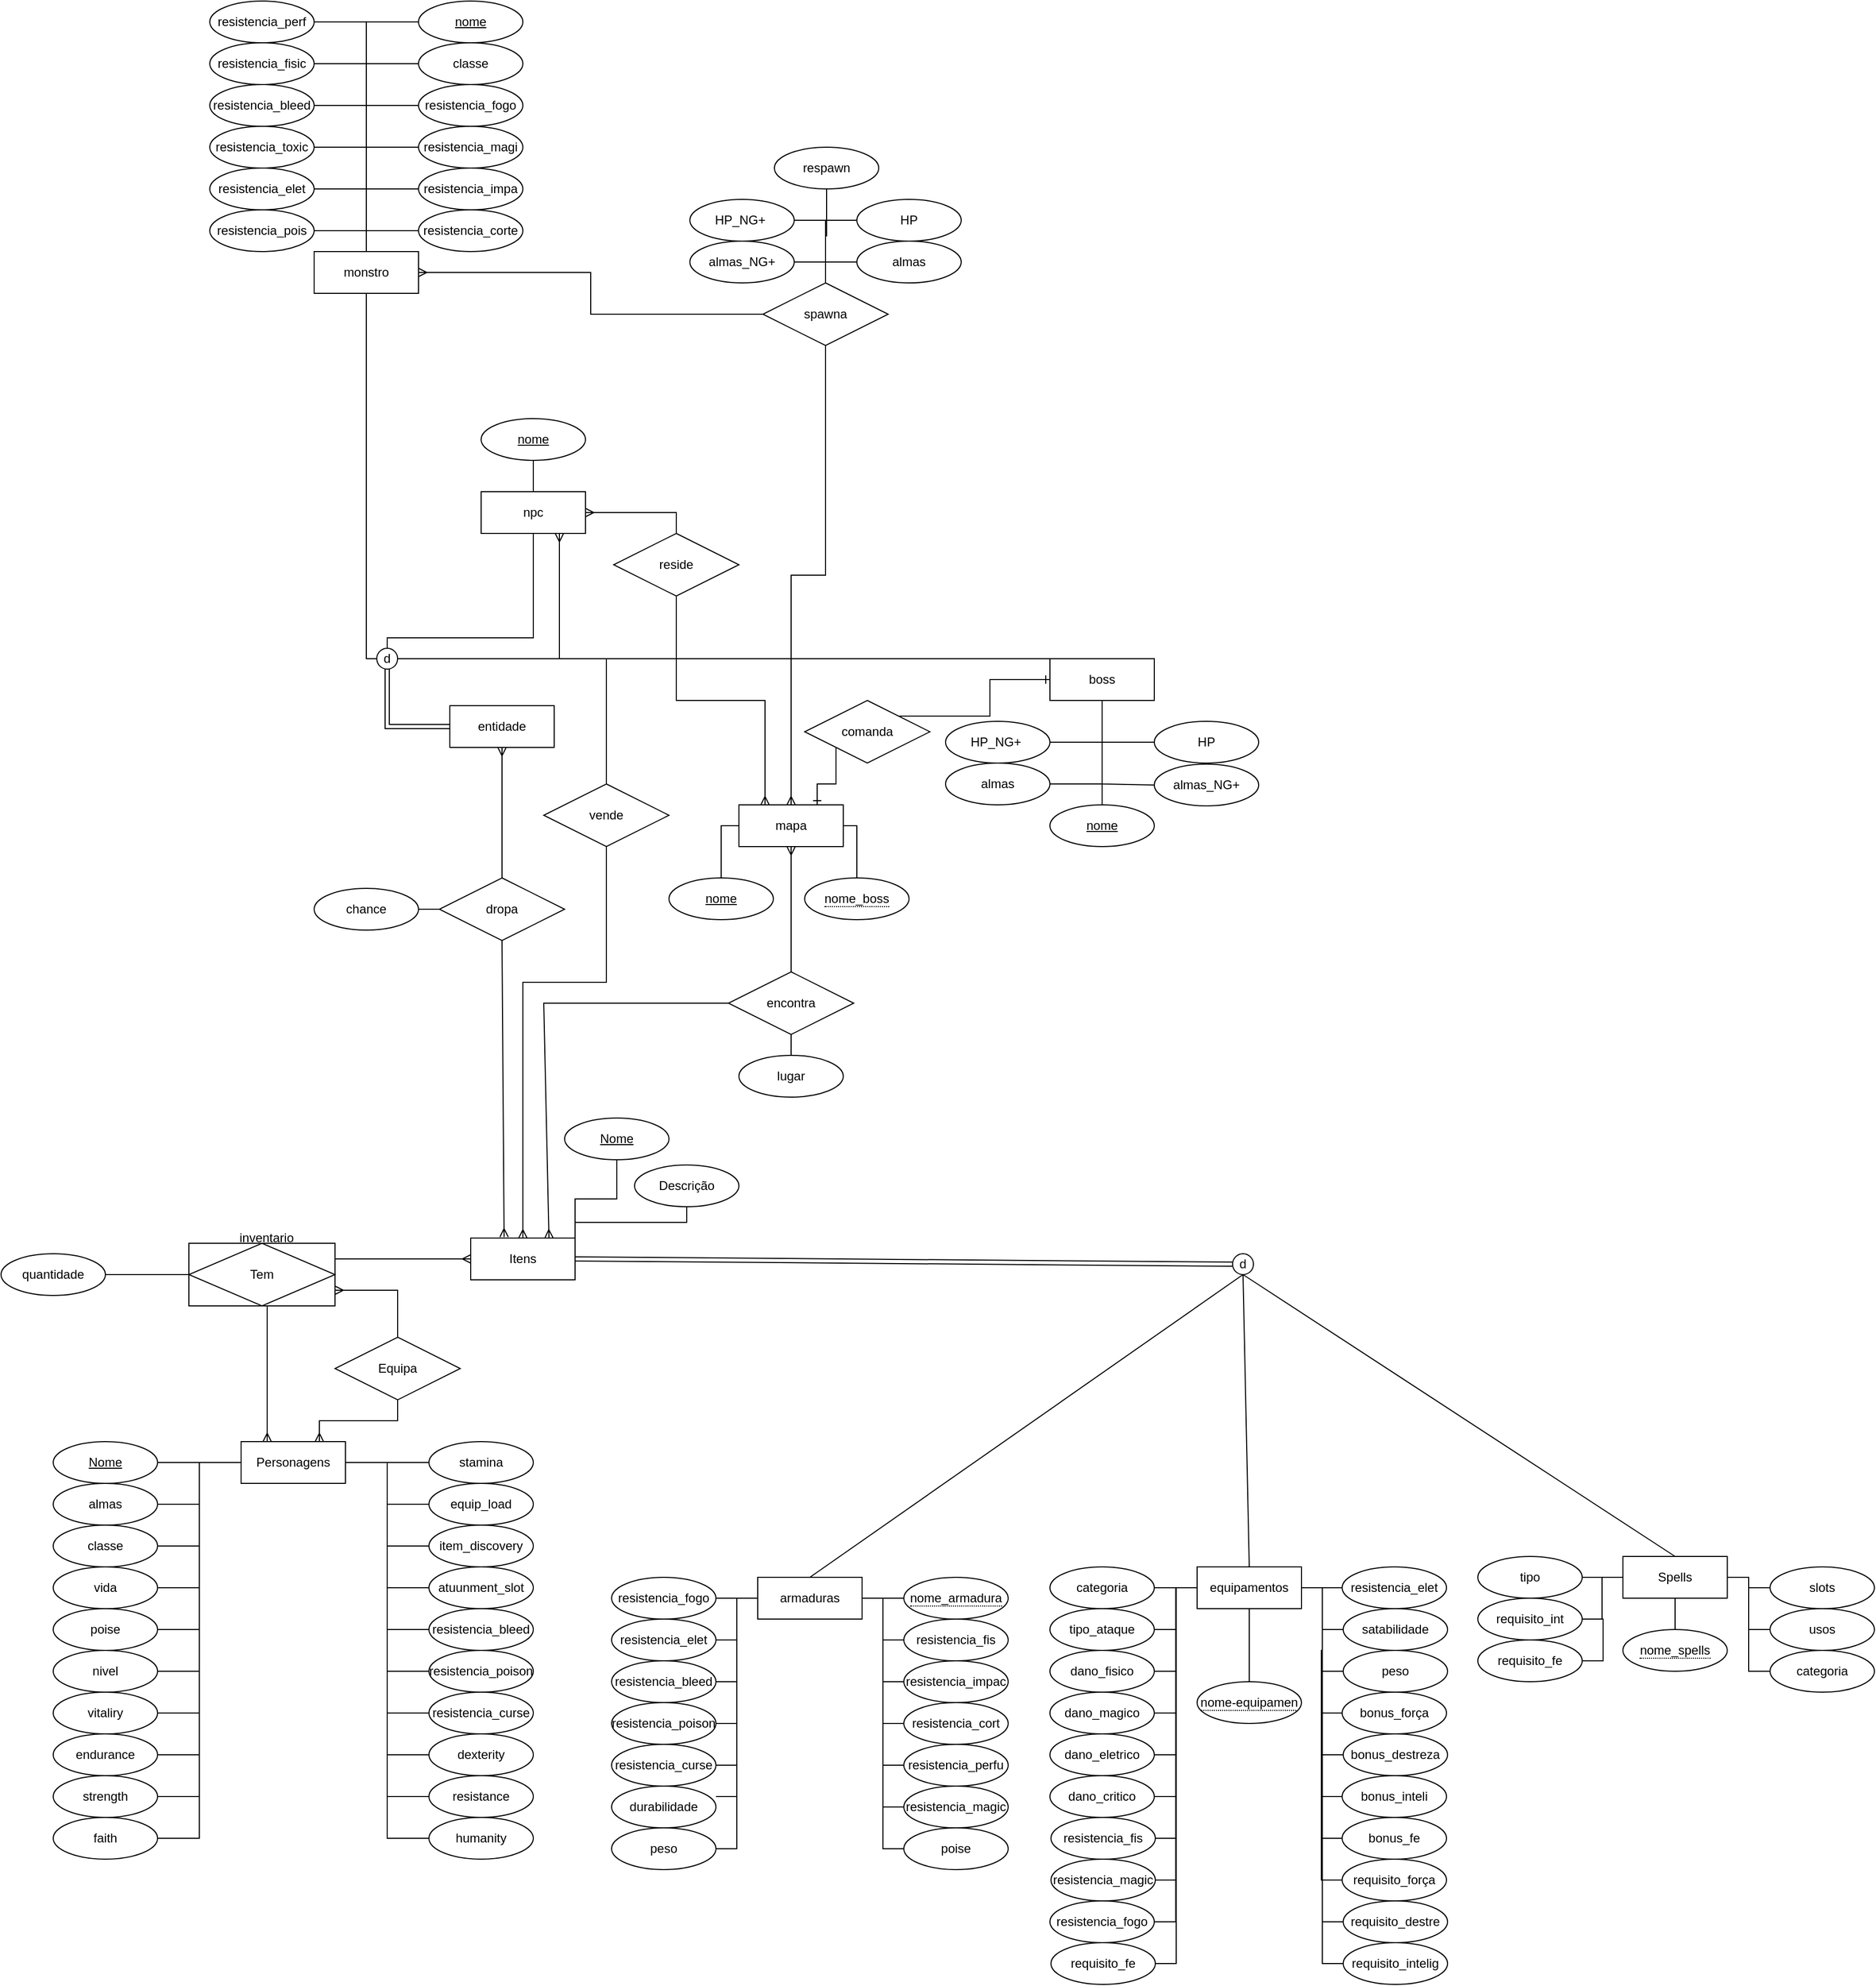 <mxfile version="21.1.2" type="device">
  <diagram id="C5RBs43oDa-KdzZeNtuy" name="Page-1">
    <mxGraphModel dx="1434" dy="1965" grid="1" gridSize="10" guides="1" tooltips="1" connect="1" arrows="1" fold="1" page="1" pageScale="1" pageWidth="827" pageHeight="1169" math="0" shadow="0">
      <root>
        <mxCell id="WIyWlLk6GJQsqaUBKTNV-0" />
        <mxCell id="WIyWlLk6GJQsqaUBKTNV-1" parent="WIyWlLk6GJQsqaUBKTNV-0" />
        <mxCell id="j27dEvf3UT6huoDrGfdZ-13" value="Itens" style="whiteSpace=wrap;html=1;align=center;" parent="WIyWlLk6GJQsqaUBKTNV-1" vertex="1">
          <mxGeometry x="570" y="245" width="100" height="40" as="geometry" />
        </mxCell>
        <mxCell id="j27dEvf3UT6huoDrGfdZ-14" value="Descrição" style="ellipse;whiteSpace=wrap;html=1;align=center;" parent="WIyWlLk6GJQsqaUBKTNV-1" vertex="1">
          <mxGeometry x="727" y="175" width="100" height="40" as="geometry" />
        </mxCell>
        <mxCell id="j27dEvf3UT6huoDrGfdZ-15" value="Nome" style="ellipse;whiteSpace=wrap;html=1;align=center;fontStyle=4;" parent="WIyWlLk6GJQsqaUBKTNV-1" vertex="1">
          <mxGeometry x="660" y="130" width="100" height="40" as="geometry" />
        </mxCell>
        <mxCell id="j27dEvf3UT6huoDrGfdZ-105" style="edgeStyle=orthogonalEdgeStyle;rounded=0;orthogonalLoop=1;jettySize=auto;html=1;entryX=1;entryY=0.5;entryDx=0;entryDy=0;endArrow=none;endFill=0;" parent="WIyWlLk6GJQsqaUBKTNV-1" source="j27dEvf3UT6huoDrGfdZ-18" target="j27dEvf3UT6huoDrGfdZ-84" edge="1">
          <mxGeometry relative="1" as="geometry" />
        </mxCell>
        <mxCell id="j27dEvf3UT6huoDrGfdZ-106" style="edgeStyle=orthogonalEdgeStyle;rounded=0;orthogonalLoop=1;jettySize=auto;html=1;entryX=1;entryY=0.5;entryDx=0;entryDy=0;endArrow=none;endFill=0;" parent="WIyWlLk6GJQsqaUBKTNV-1" source="j27dEvf3UT6huoDrGfdZ-18" target="j27dEvf3UT6huoDrGfdZ-83" edge="1">
          <mxGeometry relative="1" as="geometry" />
        </mxCell>
        <mxCell id="j27dEvf3UT6huoDrGfdZ-107" style="edgeStyle=orthogonalEdgeStyle;rounded=0;orthogonalLoop=1;jettySize=auto;html=1;entryX=1;entryY=0.5;entryDx=0;entryDy=0;endArrow=none;endFill=0;" parent="WIyWlLk6GJQsqaUBKTNV-1" source="j27dEvf3UT6huoDrGfdZ-18" target="j27dEvf3UT6huoDrGfdZ-85" edge="1">
          <mxGeometry relative="1" as="geometry" />
        </mxCell>
        <mxCell id="j27dEvf3UT6huoDrGfdZ-108" style="edgeStyle=orthogonalEdgeStyle;rounded=0;orthogonalLoop=1;jettySize=auto;html=1;entryX=1;entryY=0.5;entryDx=0;entryDy=0;endArrow=none;endFill=0;" parent="WIyWlLk6GJQsqaUBKTNV-1" source="j27dEvf3UT6huoDrGfdZ-18" target="j27dEvf3UT6huoDrGfdZ-86" edge="1">
          <mxGeometry relative="1" as="geometry" />
        </mxCell>
        <mxCell id="j27dEvf3UT6huoDrGfdZ-109" style="edgeStyle=orthogonalEdgeStyle;rounded=0;orthogonalLoop=1;jettySize=auto;html=1;entryX=0;entryY=0.5;entryDx=0;entryDy=0;endArrow=none;endFill=0;" parent="WIyWlLk6GJQsqaUBKTNV-1" source="j27dEvf3UT6huoDrGfdZ-18" target="j27dEvf3UT6huoDrGfdZ-87" edge="1">
          <mxGeometry relative="1" as="geometry" />
        </mxCell>
        <mxCell id="j27dEvf3UT6huoDrGfdZ-110" style="edgeStyle=orthogonalEdgeStyle;rounded=0;orthogonalLoop=1;jettySize=auto;html=1;entryX=0;entryY=0.5;entryDx=0;entryDy=0;endArrow=none;endFill=0;" parent="WIyWlLk6GJQsqaUBKTNV-1" source="j27dEvf3UT6huoDrGfdZ-18" target="j27dEvf3UT6huoDrGfdZ-88" edge="1">
          <mxGeometry relative="1" as="geometry" />
        </mxCell>
        <mxCell id="j27dEvf3UT6huoDrGfdZ-111" style="edgeStyle=orthogonalEdgeStyle;rounded=0;orthogonalLoop=1;jettySize=auto;html=1;entryX=0;entryY=0.5;entryDx=0;entryDy=0;endArrow=none;endFill=0;" parent="WIyWlLk6GJQsqaUBKTNV-1" source="j27dEvf3UT6huoDrGfdZ-18" target="j27dEvf3UT6huoDrGfdZ-89" edge="1">
          <mxGeometry relative="1" as="geometry" />
        </mxCell>
        <mxCell id="j27dEvf3UT6huoDrGfdZ-112" style="edgeStyle=orthogonalEdgeStyle;rounded=0;orthogonalLoop=1;jettySize=auto;html=1;entryX=0;entryY=0.5;entryDx=0;entryDy=0;endArrow=none;endFill=0;" parent="WIyWlLk6GJQsqaUBKTNV-1" source="j27dEvf3UT6huoDrGfdZ-18" target="j27dEvf3UT6huoDrGfdZ-90" edge="1">
          <mxGeometry relative="1" as="geometry" />
        </mxCell>
        <mxCell id="j27dEvf3UT6huoDrGfdZ-113" style="edgeStyle=orthogonalEdgeStyle;rounded=0;orthogonalLoop=1;jettySize=auto;html=1;entryX=0;entryY=0.5;entryDx=0;entryDy=0;endArrow=none;endFill=0;" parent="WIyWlLk6GJQsqaUBKTNV-1" source="j27dEvf3UT6huoDrGfdZ-18" target="j27dEvf3UT6huoDrGfdZ-91" edge="1">
          <mxGeometry relative="1" as="geometry" />
        </mxCell>
        <mxCell id="j27dEvf3UT6huoDrGfdZ-114" style="edgeStyle=orthogonalEdgeStyle;rounded=0;orthogonalLoop=1;jettySize=auto;html=1;entryX=0;entryY=0.5;entryDx=0;entryDy=0;endArrow=none;endFill=0;" parent="WIyWlLk6GJQsqaUBKTNV-1" source="j27dEvf3UT6huoDrGfdZ-18" target="j27dEvf3UT6huoDrGfdZ-92" edge="1">
          <mxGeometry relative="1" as="geometry" />
        </mxCell>
        <mxCell id="j27dEvf3UT6huoDrGfdZ-115" style="edgeStyle=orthogonalEdgeStyle;rounded=0;orthogonalLoop=1;jettySize=auto;html=1;entryX=0;entryY=0.5;entryDx=0;entryDy=0;endArrow=none;endFill=0;" parent="WIyWlLk6GJQsqaUBKTNV-1" source="j27dEvf3UT6huoDrGfdZ-18" target="j27dEvf3UT6huoDrGfdZ-93" edge="1">
          <mxGeometry relative="1" as="geometry" />
        </mxCell>
        <mxCell id="j27dEvf3UT6huoDrGfdZ-116" style="edgeStyle=orthogonalEdgeStyle;rounded=0;orthogonalLoop=1;jettySize=auto;html=1;entryX=1;entryY=0.5;entryDx=0;entryDy=0;endArrow=none;endFill=0;" parent="WIyWlLk6GJQsqaUBKTNV-1" source="j27dEvf3UT6huoDrGfdZ-18" target="j27dEvf3UT6huoDrGfdZ-94" edge="1">
          <mxGeometry relative="1" as="geometry" />
        </mxCell>
        <mxCell id="j27dEvf3UT6huoDrGfdZ-117" style="edgeStyle=orthogonalEdgeStyle;rounded=0;orthogonalLoop=1;jettySize=auto;html=1;entryX=1;entryY=0.5;entryDx=0;entryDy=0;endArrow=none;endFill=0;" parent="WIyWlLk6GJQsqaUBKTNV-1" source="j27dEvf3UT6huoDrGfdZ-18" target="j27dEvf3UT6huoDrGfdZ-95" edge="1">
          <mxGeometry relative="1" as="geometry" />
        </mxCell>
        <mxCell id="j27dEvf3UT6huoDrGfdZ-118" style="edgeStyle=orthogonalEdgeStyle;rounded=0;orthogonalLoop=1;jettySize=auto;html=1;entryX=1;entryY=0.5;entryDx=0;entryDy=0;endArrow=none;endFill=0;" parent="WIyWlLk6GJQsqaUBKTNV-1" source="j27dEvf3UT6huoDrGfdZ-18" target="j27dEvf3UT6huoDrGfdZ-96" edge="1">
          <mxGeometry relative="1" as="geometry" />
        </mxCell>
        <mxCell id="j27dEvf3UT6huoDrGfdZ-119" style="edgeStyle=orthogonalEdgeStyle;rounded=0;orthogonalLoop=1;jettySize=auto;html=1;entryX=1;entryY=0.5;entryDx=0;entryDy=0;endArrow=none;endFill=0;" parent="WIyWlLk6GJQsqaUBKTNV-1" source="j27dEvf3UT6huoDrGfdZ-18" target="j27dEvf3UT6huoDrGfdZ-97" edge="1">
          <mxGeometry relative="1" as="geometry" />
        </mxCell>
        <mxCell id="j27dEvf3UT6huoDrGfdZ-120" style="edgeStyle=orthogonalEdgeStyle;rounded=0;orthogonalLoop=1;jettySize=auto;html=1;entryX=1;entryY=0.5;entryDx=0;entryDy=0;endArrow=none;endFill=0;" parent="WIyWlLk6GJQsqaUBKTNV-1" source="j27dEvf3UT6huoDrGfdZ-18" target="j27dEvf3UT6huoDrGfdZ-98" edge="1">
          <mxGeometry relative="1" as="geometry" />
        </mxCell>
        <mxCell id="j27dEvf3UT6huoDrGfdZ-121" style="edgeStyle=orthogonalEdgeStyle;rounded=0;orthogonalLoop=1;jettySize=auto;html=1;entryX=1;entryY=0.5;entryDx=0;entryDy=0;endArrow=none;endFill=0;" parent="WIyWlLk6GJQsqaUBKTNV-1" source="j27dEvf3UT6huoDrGfdZ-18" target="j27dEvf3UT6huoDrGfdZ-101" edge="1">
          <mxGeometry relative="1" as="geometry" />
        </mxCell>
        <mxCell id="j27dEvf3UT6huoDrGfdZ-122" style="edgeStyle=orthogonalEdgeStyle;rounded=0;orthogonalLoop=1;jettySize=auto;html=1;entryX=0;entryY=0.5;entryDx=0;entryDy=0;endArrow=none;endFill=0;" parent="WIyWlLk6GJQsqaUBKTNV-1" source="j27dEvf3UT6huoDrGfdZ-18" target="j27dEvf3UT6huoDrGfdZ-99" edge="1">
          <mxGeometry relative="1" as="geometry" />
        </mxCell>
        <mxCell id="j27dEvf3UT6huoDrGfdZ-123" style="edgeStyle=orthogonalEdgeStyle;rounded=0;orthogonalLoop=1;jettySize=auto;html=1;entryX=0;entryY=0.5;entryDx=0;entryDy=0;endArrow=none;endFill=0;" parent="WIyWlLk6GJQsqaUBKTNV-1" source="j27dEvf3UT6huoDrGfdZ-18" target="j27dEvf3UT6huoDrGfdZ-100" edge="1">
          <mxGeometry relative="1" as="geometry" />
        </mxCell>
        <mxCell id="j27dEvf3UT6huoDrGfdZ-124" style="edgeStyle=orthogonalEdgeStyle;rounded=0;orthogonalLoop=1;jettySize=auto;html=1;entryX=0;entryY=0.5;entryDx=0;entryDy=0;endArrow=none;endFill=0;" parent="WIyWlLk6GJQsqaUBKTNV-1" source="j27dEvf3UT6huoDrGfdZ-18" target="j27dEvf3UT6huoDrGfdZ-102" edge="1">
          <mxGeometry relative="1" as="geometry" />
        </mxCell>
        <mxCell id="j27dEvf3UT6huoDrGfdZ-18" value="Personagens" style="whiteSpace=wrap;html=1;align=center;" parent="WIyWlLk6GJQsqaUBKTNV-1" vertex="1">
          <mxGeometry x="350" y="440" width="100" height="40" as="geometry" />
        </mxCell>
        <mxCell id="j27dEvf3UT6huoDrGfdZ-83" value="almas" style="ellipse;whiteSpace=wrap;html=1;align=center;" parent="WIyWlLk6GJQsqaUBKTNV-1" vertex="1">
          <mxGeometry x="170" y="480" width="100" height="40" as="geometry" />
        </mxCell>
        <mxCell id="j27dEvf3UT6huoDrGfdZ-85" value="classe" style="ellipse;whiteSpace=wrap;html=1;align=center;" parent="WIyWlLk6GJQsqaUBKTNV-1" vertex="1">
          <mxGeometry x="170" y="520" width="100" height="40" as="geometry" />
        </mxCell>
        <mxCell id="j27dEvf3UT6huoDrGfdZ-86" value="vida" style="ellipse;whiteSpace=wrap;html=1;align=center;" parent="WIyWlLk6GJQsqaUBKTNV-1" vertex="1">
          <mxGeometry x="170" y="560" width="100" height="40" as="geometry" />
        </mxCell>
        <mxCell id="j27dEvf3UT6huoDrGfdZ-87" value="stamina" style="ellipse;whiteSpace=wrap;html=1;align=center;" parent="WIyWlLk6GJQsqaUBKTNV-1" vertex="1">
          <mxGeometry x="530" y="440" width="100" height="40" as="geometry" />
        </mxCell>
        <mxCell id="j27dEvf3UT6huoDrGfdZ-84" value="Nome" style="ellipse;whiteSpace=wrap;html=1;align=center;fontStyle=4;" parent="WIyWlLk6GJQsqaUBKTNV-1" vertex="1">
          <mxGeometry x="170" y="440" width="100" height="40" as="geometry" />
        </mxCell>
        <mxCell id="j27dEvf3UT6huoDrGfdZ-88" value="equip_load" style="ellipse;whiteSpace=wrap;html=1;align=center;" parent="WIyWlLk6GJQsqaUBKTNV-1" vertex="1">
          <mxGeometry x="530" y="480" width="100" height="40" as="geometry" />
        </mxCell>
        <mxCell id="j27dEvf3UT6huoDrGfdZ-89" value="item_discovery" style="ellipse;whiteSpace=wrap;html=1;align=center;" parent="WIyWlLk6GJQsqaUBKTNV-1" vertex="1">
          <mxGeometry x="530" y="520" width="100" height="40" as="geometry" />
        </mxCell>
        <mxCell id="j27dEvf3UT6huoDrGfdZ-90" value="atuunment_slot" style="ellipse;whiteSpace=wrap;html=1;align=center;" parent="WIyWlLk6GJQsqaUBKTNV-1" vertex="1">
          <mxGeometry x="530" y="560" width="100" height="40" as="geometry" />
        </mxCell>
        <mxCell id="j27dEvf3UT6huoDrGfdZ-91" value="resistencia_bleed" style="ellipse;whiteSpace=wrap;html=1;align=center;" parent="WIyWlLk6GJQsqaUBKTNV-1" vertex="1">
          <mxGeometry x="530" y="600" width="100" height="40" as="geometry" />
        </mxCell>
        <mxCell id="j27dEvf3UT6huoDrGfdZ-92" value="resistencia_poison" style="ellipse;whiteSpace=wrap;html=1;align=center;" parent="WIyWlLk6GJQsqaUBKTNV-1" vertex="1">
          <mxGeometry x="530" y="640" width="100" height="40" as="geometry" />
        </mxCell>
        <mxCell id="j27dEvf3UT6huoDrGfdZ-93" value="resistencia_curse" style="ellipse;whiteSpace=wrap;html=1;align=center;" parent="WIyWlLk6GJQsqaUBKTNV-1" vertex="1">
          <mxGeometry x="530" y="680" width="100" height="40" as="geometry" />
        </mxCell>
        <mxCell id="j27dEvf3UT6huoDrGfdZ-94" value="poise" style="ellipse;whiteSpace=wrap;html=1;align=center;" parent="WIyWlLk6GJQsqaUBKTNV-1" vertex="1">
          <mxGeometry x="170" y="600" width="100" height="40" as="geometry" />
        </mxCell>
        <mxCell id="j27dEvf3UT6huoDrGfdZ-95" value="nivel" style="ellipse;whiteSpace=wrap;html=1;align=center;" parent="WIyWlLk6GJQsqaUBKTNV-1" vertex="1">
          <mxGeometry x="170" y="640" width="100" height="40" as="geometry" />
        </mxCell>
        <mxCell id="j27dEvf3UT6huoDrGfdZ-96" value="vitaliry" style="ellipse;whiteSpace=wrap;html=1;align=center;" parent="WIyWlLk6GJQsqaUBKTNV-1" vertex="1">
          <mxGeometry x="170" y="680" width="100" height="40" as="geometry" />
        </mxCell>
        <mxCell id="j27dEvf3UT6huoDrGfdZ-97" value="endurance" style="ellipse;whiteSpace=wrap;html=1;align=center;" parent="WIyWlLk6GJQsqaUBKTNV-1" vertex="1">
          <mxGeometry x="170" y="720" width="100" height="40" as="geometry" />
        </mxCell>
        <mxCell id="j27dEvf3UT6huoDrGfdZ-98" value="strength" style="ellipse;whiteSpace=wrap;html=1;align=center;" parent="WIyWlLk6GJQsqaUBKTNV-1" vertex="1">
          <mxGeometry x="170" y="760" width="100" height="40" as="geometry" />
        </mxCell>
        <mxCell id="j27dEvf3UT6huoDrGfdZ-99" value="dexterity" style="ellipse;whiteSpace=wrap;html=1;align=center;" parent="WIyWlLk6GJQsqaUBKTNV-1" vertex="1">
          <mxGeometry x="530" y="720" width="100" height="40" as="geometry" />
        </mxCell>
        <mxCell id="j27dEvf3UT6huoDrGfdZ-100" value="resistance" style="ellipse;whiteSpace=wrap;html=1;align=center;" parent="WIyWlLk6GJQsqaUBKTNV-1" vertex="1">
          <mxGeometry x="530" y="760" width="100" height="40" as="geometry" />
        </mxCell>
        <mxCell id="j27dEvf3UT6huoDrGfdZ-101" value="faith" style="ellipse;whiteSpace=wrap;html=1;align=center;" parent="WIyWlLk6GJQsqaUBKTNV-1" vertex="1">
          <mxGeometry x="170" y="800" width="100" height="40" as="geometry" />
        </mxCell>
        <mxCell id="j27dEvf3UT6huoDrGfdZ-102" value="humanity" style="ellipse;whiteSpace=wrap;html=1;align=center;" parent="WIyWlLk6GJQsqaUBKTNV-1" vertex="1">
          <mxGeometry x="530" y="800" width="100" height="40" as="geometry" />
        </mxCell>
        <mxCell id="j27dEvf3UT6huoDrGfdZ-141" value="Tem" style="shape=associativeEntity;whiteSpace=wrap;html=1;align=center;" parent="WIyWlLk6GJQsqaUBKTNV-1" vertex="1">
          <mxGeometry x="300" y="250" width="140" height="60" as="geometry" />
        </mxCell>
        <mxCell id="j27dEvf3UT6huoDrGfdZ-142" value="Equipa" style="shape=rhombus;perimeter=rhombusPerimeter;whiteSpace=wrap;html=1;align=center;" parent="WIyWlLk6GJQsqaUBKTNV-1" vertex="1">
          <mxGeometry x="440" y="340" width="120" height="60" as="geometry" />
        </mxCell>
        <mxCell id="j27dEvf3UT6huoDrGfdZ-203" style="edgeStyle=orthogonalEdgeStyle;rounded=0;orthogonalLoop=1;jettySize=auto;html=1;entryX=1;entryY=0.5;entryDx=0;entryDy=0;endArrow=none;endFill=0;" parent="WIyWlLk6GJQsqaUBKTNV-1" source="j27dEvf3UT6huoDrGfdZ-149" target="j27dEvf3UT6huoDrGfdZ-156" edge="1">
          <mxGeometry relative="1" as="geometry" />
        </mxCell>
        <mxCell id="j27dEvf3UT6huoDrGfdZ-204" style="edgeStyle=orthogonalEdgeStyle;rounded=0;orthogonalLoop=1;jettySize=auto;html=1;entryX=1;entryY=0.5;entryDx=0;entryDy=0;endArrow=none;endFill=0;" parent="WIyWlLk6GJQsqaUBKTNV-1" source="j27dEvf3UT6huoDrGfdZ-149" target="j27dEvf3UT6huoDrGfdZ-154" edge="1">
          <mxGeometry relative="1" as="geometry" />
        </mxCell>
        <mxCell id="j27dEvf3UT6huoDrGfdZ-205" style="edgeStyle=orthogonalEdgeStyle;rounded=0;orthogonalLoop=1;jettySize=auto;html=1;entryX=1;entryY=0.5;entryDx=0;entryDy=0;endArrow=none;endFill=0;" parent="WIyWlLk6GJQsqaUBKTNV-1" source="j27dEvf3UT6huoDrGfdZ-149" target="j27dEvf3UT6huoDrGfdZ-155" edge="1">
          <mxGeometry relative="1" as="geometry">
            <Array as="points">
              <mxPoint x="1654" y="570" />
              <mxPoint x="1654" y="610" />
              <mxPoint x="1655" y="610" />
              <mxPoint x="1655" y="650" />
            </Array>
          </mxGeometry>
        </mxCell>
        <mxCell id="j27dEvf3UT6huoDrGfdZ-206" style="edgeStyle=orthogonalEdgeStyle;rounded=0;orthogonalLoop=1;jettySize=auto;html=1;entryX=0;entryY=0.5;entryDx=0;entryDy=0;endArrow=none;endFill=0;" parent="WIyWlLk6GJQsqaUBKTNV-1" source="j27dEvf3UT6huoDrGfdZ-149" target="j27dEvf3UT6huoDrGfdZ-153" edge="1">
          <mxGeometry relative="1" as="geometry" />
        </mxCell>
        <mxCell id="j27dEvf3UT6huoDrGfdZ-207" style="edgeStyle=orthogonalEdgeStyle;rounded=0;orthogonalLoop=1;jettySize=auto;html=1;entryX=0;entryY=0.5;entryDx=0;entryDy=0;endArrow=none;endFill=0;" parent="WIyWlLk6GJQsqaUBKTNV-1" source="j27dEvf3UT6huoDrGfdZ-149" target="j27dEvf3UT6huoDrGfdZ-152" edge="1">
          <mxGeometry relative="1" as="geometry" />
        </mxCell>
        <mxCell id="j27dEvf3UT6huoDrGfdZ-208" style="edgeStyle=orthogonalEdgeStyle;rounded=0;orthogonalLoop=1;jettySize=auto;html=1;entryX=0;entryY=0.5;entryDx=0;entryDy=0;endArrow=none;endFill=0;" parent="WIyWlLk6GJQsqaUBKTNV-1" source="j27dEvf3UT6huoDrGfdZ-149" target="j27dEvf3UT6huoDrGfdZ-151" edge="1">
          <mxGeometry relative="1" as="geometry" />
        </mxCell>
        <mxCell id="j27dEvf3UT6huoDrGfdZ-209" style="edgeStyle=orthogonalEdgeStyle;rounded=0;orthogonalLoop=1;jettySize=auto;html=1;entryX=0.5;entryY=0;entryDx=0;entryDy=0;endArrow=none;endFill=0;" parent="WIyWlLk6GJQsqaUBKTNV-1" source="j27dEvf3UT6huoDrGfdZ-149" target="j27dEvf3UT6huoDrGfdZ-150" edge="1">
          <mxGeometry relative="1" as="geometry" />
        </mxCell>
        <mxCell id="j27dEvf3UT6huoDrGfdZ-149" value="Spells" style="whiteSpace=wrap;html=1;align=center;" parent="WIyWlLk6GJQsqaUBKTNV-1" vertex="1">
          <mxGeometry x="1674" y="550" width="100" height="40" as="geometry" />
        </mxCell>
        <mxCell id="j27dEvf3UT6huoDrGfdZ-150" value="&lt;span style=&quot;border-bottom: 1px dotted&quot;&gt;nome_spells&lt;/span&gt;" style="ellipse;whiteSpace=wrap;html=1;align=center;" parent="WIyWlLk6GJQsqaUBKTNV-1" vertex="1">
          <mxGeometry x="1674" y="620" width="100" height="40" as="geometry" />
        </mxCell>
        <mxCell id="j27dEvf3UT6huoDrGfdZ-151" value="categoria" style="ellipse;whiteSpace=wrap;html=1;align=center;" parent="WIyWlLk6GJQsqaUBKTNV-1" vertex="1">
          <mxGeometry x="1815" y="640" width="100" height="40" as="geometry" />
        </mxCell>
        <mxCell id="j27dEvf3UT6huoDrGfdZ-152" value="usos" style="ellipse;whiteSpace=wrap;html=1;align=center;" parent="WIyWlLk6GJQsqaUBKTNV-1" vertex="1">
          <mxGeometry x="1815" y="600" width="100" height="40" as="geometry" />
        </mxCell>
        <mxCell id="j27dEvf3UT6huoDrGfdZ-153" value="slots" style="ellipse;whiteSpace=wrap;html=1;align=center;" parent="WIyWlLk6GJQsqaUBKTNV-1" vertex="1">
          <mxGeometry x="1815" y="560" width="100" height="40" as="geometry" />
        </mxCell>
        <mxCell id="j27dEvf3UT6huoDrGfdZ-154" value="requisito_int" style="ellipse;whiteSpace=wrap;html=1;align=center;" parent="WIyWlLk6GJQsqaUBKTNV-1" vertex="1">
          <mxGeometry x="1535" y="590" width="100" height="40" as="geometry" />
        </mxCell>
        <mxCell id="j27dEvf3UT6huoDrGfdZ-155" value="requisito_fe" style="ellipse;whiteSpace=wrap;html=1;align=center;" parent="WIyWlLk6GJQsqaUBKTNV-1" vertex="1">
          <mxGeometry x="1535" y="630" width="100" height="40" as="geometry" />
        </mxCell>
        <mxCell id="j27dEvf3UT6huoDrGfdZ-156" value="tipo" style="ellipse;whiteSpace=wrap;html=1;align=center;" parent="WIyWlLk6GJQsqaUBKTNV-1" vertex="1">
          <mxGeometry x="1535" y="550" width="100" height="40" as="geometry" />
        </mxCell>
        <mxCell id="j27dEvf3UT6huoDrGfdZ-188" style="edgeStyle=orthogonalEdgeStyle;rounded=0;orthogonalLoop=1;jettySize=auto;html=1;entryX=1;entryY=0.5;entryDx=0;entryDy=0;endArrow=none;endFill=0;" parent="WIyWlLk6GJQsqaUBKTNV-1" source="j27dEvf3UT6huoDrGfdZ-169" target="j27dEvf3UT6huoDrGfdZ-180" edge="1">
          <mxGeometry relative="1" as="geometry" />
        </mxCell>
        <mxCell id="j27dEvf3UT6huoDrGfdZ-189" style="edgeStyle=orthogonalEdgeStyle;rounded=0;orthogonalLoop=1;jettySize=auto;html=1;entryX=0;entryY=0.5;entryDx=0;entryDy=0;endArrow=none;endFill=0;" parent="WIyWlLk6GJQsqaUBKTNV-1" source="j27dEvf3UT6huoDrGfdZ-169" target="j27dEvf3UT6huoDrGfdZ-173" edge="1">
          <mxGeometry relative="1" as="geometry" />
        </mxCell>
        <mxCell id="j27dEvf3UT6huoDrGfdZ-190" style="edgeStyle=orthogonalEdgeStyle;rounded=0;orthogonalLoop=1;jettySize=auto;html=1;entryX=0;entryY=0.5;entryDx=0;entryDy=0;endArrow=none;endFill=0;" parent="WIyWlLk6GJQsqaUBKTNV-1" source="j27dEvf3UT6huoDrGfdZ-169" target="j27dEvf3UT6huoDrGfdZ-175" edge="1">
          <mxGeometry relative="1" as="geometry" />
        </mxCell>
        <mxCell id="j27dEvf3UT6huoDrGfdZ-191" style="edgeStyle=orthogonalEdgeStyle;rounded=0;orthogonalLoop=1;jettySize=auto;html=1;entryX=0;entryY=0.5;entryDx=0;entryDy=0;endArrow=none;endFill=0;" parent="WIyWlLk6GJQsqaUBKTNV-1" source="j27dEvf3UT6huoDrGfdZ-169" target="j27dEvf3UT6huoDrGfdZ-176" edge="1">
          <mxGeometry relative="1" as="geometry" />
        </mxCell>
        <mxCell id="j27dEvf3UT6huoDrGfdZ-192" style="edgeStyle=orthogonalEdgeStyle;rounded=0;orthogonalLoop=1;jettySize=auto;html=1;entryX=1;entryY=0.5;entryDx=0;entryDy=0;endArrow=none;endFill=0;" parent="WIyWlLk6GJQsqaUBKTNV-1" source="j27dEvf3UT6huoDrGfdZ-169" target="j27dEvf3UT6huoDrGfdZ-181" edge="1">
          <mxGeometry relative="1" as="geometry" />
        </mxCell>
        <mxCell id="j27dEvf3UT6huoDrGfdZ-193" style="edgeStyle=orthogonalEdgeStyle;rounded=0;orthogonalLoop=1;jettySize=auto;html=1;entryX=1;entryY=0.5;entryDx=0;entryDy=0;endArrow=none;endFill=0;" parent="WIyWlLk6GJQsqaUBKTNV-1" source="j27dEvf3UT6huoDrGfdZ-169" target="j27dEvf3UT6huoDrGfdZ-182" edge="1">
          <mxGeometry relative="1" as="geometry" />
        </mxCell>
        <mxCell id="j27dEvf3UT6huoDrGfdZ-194" style="edgeStyle=orthogonalEdgeStyle;rounded=0;orthogonalLoop=1;jettySize=auto;html=1;entryX=1;entryY=0.5;entryDx=0;entryDy=0;endArrow=none;endFill=0;" parent="WIyWlLk6GJQsqaUBKTNV-1" source="j27dEvf3UT6huoDrGfdZ-169" target="j27dEvf3UT6huoDrGfdZ-183" edge="1">
          <mxGeometry relative="1" as="geometry" />
        </mxCell>
        <mxCell id="j27dEvf3UT6huoDrGfdZ-195" style="edgeStyle=orthogonalEdgeStyle;rounded=0;orthogonalLoop=1;jettySize=auto;html=1;entryX=1;entryY=0.5;entryDx=0;entryDy=0;endArrow=none;endFill=0;" parent="WIyWlLk6GJQsqaUBKTNV-1" source="j27dEvf3UT6huoDrGfdZ-169" target="j27dEvf3UT6huoDrGfdZ-184" edge="1">
          <mxGeometry relative="1" as="geometry" />
        </mxCell>
        <mxCell id="j27dEvf3UT6huoDrGfdZ-196" style="edgeStyle=orthogonalEdgeStyle;rounded=0;orthogonalLoop=1;jettySize=auto;html=1;entryX=1;entryY=0.25;entryDx=0;entryDy=0;entryPerimeter=0;endArrow=none;endFill=0;" parent="WIyWlLk6GJQsqaUBKTNV-1" source="j27dEvf3UT6huoDrGfdZ-169" target="j27dEvf3UT6huoDrGfdZ-185" edge="1">
          <mxGeometry relative="1" as="geometry" />
        </mxCell>
        <mxCell id="j27dEvf3UT6huoDrGfdZ-197" style="edgeStyle=orthogonalEdgeStyle;rounded=0;orthogonalLoop=1;jettySize=auto;html=1;entryX=1;entryY=0.5;entryDx=0;entryDy=0;endArrow=none;endFill=0;" parent="WIyWlLk6GJQsqaUBKTNV-1" source="j27dEvf3UT6huoDrGfdZ-169" target="j27dEvf3UT6huoDrGfdZ-186" edge="1">
          <mxGeometry relative="1" as="geometry" />
        </mxCell>
        <mxCell id="j27dEvf3UT6huoDrGfdZ-198" style="edgeStyle=orthogonalEdgeStyle;rounded=0;orthogonalLoop=1;jettySize=auto;html=1;entryX=0;entryY=0.5;entryDx=0;entryDy=0;endArrow=none;endFill=0;" parent="WIyWlLk6GJQsqaUBKTNV-1" source="j27dEvf3UT6huoDrGfdZ-169" target="j27dEvf3UT6huoDrGfdZ-177" edge="1">
          <mxGeometry relative="1" as="geometry" />
        </mxCell>
        <mxCell id="j27dEvf3UT6huoDrGfdZ-199" style="edgeStyle=orthogonalEdgeStyle;rounded=0;orthogonalLoop=1;jettySize=auto;html=1;entryX=0;entryY=0.5;entryDx=0;entryDy=0;endArrow=none;endFill=0;" parent="WIyWlLk6GJQsqaUBKTNV-1" source="j27dEvf3UT6huoDrGfdZ-169" target="j27dEvf3UT6huoDrGfdZ-178" edge="1">
          <mxGeometry relative="1" as="geometry" />
        </mxCell>
        <mxCell id="j27dEvf3UT6huoDrGfdZ-200" style="edgeStyle=orthogonalEdgeStyle;rounded=0;orthogonalLoop=1;jettySize=auto;html=1;entryX=0;entryY=0.5;entryDx=0;entryDy=0;endArrow=none;endFill=0;" parent="WIyWlLk6GJQsqaUBKTNV-1" source="j27dEvf3UT6huoDrGfdZ-169" target="j27dEvf3UT6huoDrGfdZ-179" edge="1">
          <mxGeometry relative="1" as="geometry" />
        </mxCell>
        <mxCell id="j27dEvf3UT6huoDrGfdZ-201" style="edgeStyle=orthogonalEdgeStyle;rounded=0;orthogonalLoop=1;jettySize=auto;html=1;entryX=0;entryY=0.5;entryDx=0;entryDy=0;endArrow=none;endFill=0;" parent="WIyWlLk6GJQsqaUBKTNV-1" source="j27dEvf3UT6huoDrGfdZ-169" target="j27dEvf3UT6huoDrGfdZ-187" edge="1">
          <mxGeometry relative="1" as="geometry" />
        </mxCell>
        <mxCell id="j27dEvf3UT6huoDrGfdZ-169" value="armaduras" style="whiteSpace=wrap;html=1;align=center;" parent="WIyWlLk6GJQsqaUBKTNV-1" vertex="1">
          <mxGeometry x="845" y="570" width="100" height="40" as="geometry" />
        </mxCell>
        <mxCell id="j27dEvf3UT6huoDrGfdZ-173" value="&lt;span style=&quot;border-bottom: 1px dotted&quot;&gt;nome_armadura&lt;/span&gt;" style="ellipse;whiteSpace=wrap;html=1;align=center;" parent="WIyWlLk6GJQsqaUBKTNV-1" vertex="1">
          <mxGeometry x="985" y="570" width="100" height="40" as="geometry" />
        </mxCell>
        <mxCell id="j27dEvf3UT6huoDrGfdZ-175" value="resistencia_fis" style="ellipse;whiteSpace=wrap;html=1;align=center;" parent="WIyWlLk6GJQsqaUBKTNV-1" vertex="1">
          <mxGeometry x="985" y="610" width="100" height="40" as="geometry" />
        </mxCell>
        <mxCell id="j27dEvf3UT6huoDrGfdZ-176" value="resistencia_impac" style="ellipse;whiteSpace=wrap;html=1;align=center;" parent="WIyWlLk6GJQsqaUBKTNV-1" vertex="1">
          <mxGeometry x="985" y="650" width="100" height="40" as="geometry" />
        </mxCell>
        <mxCell id="j27dEvf3UT6huoDrGfdZ-177" value="resistencia_cort" style="ellipse;whiteSpace=wrap;html=1;align=center;" parent="WIyWlLk6GJQsqaUBKTNV-1" vertex="1">
          <mxGeometry x="985" y="690" width="100" height="40" as="geometry" />
        </mxCell>
        <mxCell id="j27dEvf3UT6huoDrGfdZ-178" value="resistencia_perfu" style="ellipse;whiteSpace=wrap;html=1;align=center;" parent="WIyWlLk6GJQsqaUBKTNV-1" vertex="1">
          <mxGeometry x="985" y="730" width="100" height="40" as="geometry" />
        </mxCell>
        <mxCell id="j27dEvf3UT6huoDrGfdZ-179" value="resistencia_magic" style="ellipse;whiteSpace=wrap;html=1;align=center;" parent="WIyWlLk6GJQsqaUBKTNV-1" vertex="1">
          <mxGeometry x="985" y="770" width="100" height="40" as="geometry" />
        </mxCell>
        <mxCell id="j27dEvf3UT6huoDrGfdZ-180" value="resistencia_fogo" style="ellipse;whiteSpace=wrap;html=1;align=center;" parent="WIyWlLk6GJQsqaUBKTNV-1" vertex="1">
          <mxGeometry x="705" y="570" width="100" height="40" as="geometry" />
        </mxCell>
        <mxCell id="j27dEvf3UT6huoDrGfdZ-181" value="resistencia_elet" style="ellipse;whiteSpace=wrap;html=1;align=center;" parent="WIyWlLk6GJQsqaUBKTNV-1" vertex="1">
          <mxGeometry x="705" y="610" width="100" height="40" as="geometry" />
        </mxCell>
        <mxCell id="j27dEvf3UT6huoDrGfdZ-182" value="resistencia_bleed" style="ellipse;whiteSpace=wrap;html=1;align=center;" parent="WIyWlLk6GJQsqaUBKTNV-1" vertex="1">
          <mxGeometry x="705" y="650" width="100" height="40" as="geometry" />
        </mxCell>
        <mxCell id="j27dEvf3UT6huoDrGfdZ-183" value="resistencia_poison" style="ellipse;whiteSpace=wrap;html=1;align=center;" parent="WIyWlLk6GJQsqaUBKTNV-1" vertex="1">
          <mxGeometry x="705" y="690" width="100" height="40" as="geometry" />
        </mxCell>
        <mxCell id="j27dEvf3UT6huoDrGfdZ-184" value="resistencia_curse" style="ellipse;whiteSpace=wrap;html=1;align=center;" parent="WIyWlLk6GJQsqaUBKTNV-1" vertex="1">
          <mxGeometry x="705" y="730" width="100" height="40" as="geometry" />
        </mxCell>
        <mxCell id="j27dEvf3UT6huoDrGfdZ-185" value="durabilidade" style="ellipse;whiteSpace=wrap;html=1;align=center;" parent="WIyWlLk6GJQsqaUBKTNV-1" vertex="1">
          <mxGeometry x="705" y="770" width="100" height="40" as="geometry" />
        </mxCell>
        <mxCell id="j27dEvf3UT6huoDrGfdZ-186" value="peso" style="ellipse;whiteSpace=wrap;html=1;align=center;" parent="WIyWlLk6GJQsqaUBKTNV-1" vertex="1">
          <mxGeometry x="705" y="810" width="100" height="40" as="geometry" />
        </mxCell>
        <mxCell id="j27dEvf3UT6huoDrGfdZ-187" value="poise" style="ellipse;whiteSpace=wrap;html=1;align=center;" parent="WIyWlLk6GJQsqaUBKTNV-1" vertex="1">
          <mxGeometry x="985" y="810" width="100" height="40" as="geometry" />
        </mxCell>
        <mxCell id="j27dEvf3UT6huoDrGfdZ-239" style="edgeStyle=orthogonalEdgeStyle;rounded=0;orthogonalLoop=1;jettySize=auto;html=1;entryX=1;entryY=0.5;entryDx=0;entryDy=0;endArrow=none;endFill=0;" parent="WIyWlLk6GJQsqaUBKTNV-1" source="j27dEvf3UT6huoDrGfdZ-210" target="j27dEvf3UT6huoDrGfdZ-215" edge="1">
          <mxGeometry relative="1" as="geometry" />
        </mxCell>
        <mxCell id="j27dEvf3UT6huoDrGfdZ-240" style="edgeStyle=orthogonalEdgeStyle;rounded=0;orthogonalLoop=1;jettySize=auto;html=1;entryX=1;entryY=0.5;entryDx=0;entryDy=0;endArrow=none;endFill=0;" parent="WIyWlLk6GJQsqaUBKTNV-1" source="j27dEvf3UT6huoDrGfdZ-210" target="j27dEvf3UT6huoDrGfdZ-216" edge="1">
          <mxGeometry relative="1" as="geometry" />
        </mxCell>
        <mxCell id="j27dEvf3UT6huoDrGfdZ-241" style="edgeStyle=orthogonalEdgeStyle;rounded=0;orthogonalLoop=1;jettySize=auto;html=1;entryX=1;entryY=0.5;entryDx=0;entryDy=0;endArrow=none;endFill=0;" parent="WIyWlLk6GJQsqaUBKTNV-1" source="j27dEvf3UT6huoDrGfdZ-210" target="j27dEvf3UT6huoDrGfdZ-217" edge="1">
          <mxGeometry relative="1" as="geometry" />
        </mxCell>
        <mxCell id="j27dEvf3UT6huoDrGfdZ-242" style="edgeStyle=orthogonalEdgeStyle;rounded=0;orthogonalLoop=1;jettySize=auto;html=1;entryX=1;entryY=0.5;entryDx=0;entryDy=0;endArrow=none;endFill=0;" parent="WIyWlLk6GJQsqaUBKTNV-1" source="j27dEvf3UT6huoDrGfdZ-210" target="j27dEvf3UT6huoDrGfdZ-218" edge="1">
          <mxGeometry relative="1" as="geometry" />
        </mxCell>
        <mxCell id="j27dEvf3UT6huoDrGfdZ-244" style="edgeStyle=orthogonalEdgeStyle;rounded=0;orthogonalLoop=1;jettySize=auto;html=1;entryX=1;entryY=0.5;entryDx=0;entryDy=0;endArrow=none;endFill=0;" parent="WIyWlLk6GJQsqaUBKTNV-1" source="j27dEvf3UT6huoDrGfdZ-210" target="j27dEvf3UT6huoDrGfdZ-219" edge="1">
          <mxGeometry relative="1" as="geometry" />
        </mxCell>
        <mxCell id="j27dEvf3UT6huoDrGfdZ-245" style="edgeStyle=orthogonalEdgeStyle;rounded=0;orthogonalLoop=1;jettySize=auto;html=1;entryX=1;entryY=0.5;entryDx=0;entryDy=0;endArrow=none;endFill=0;" parent="WIyWlLk6GJQsqaUBKTNV-1" source="j27dEvf3UT6huoDrGfdZ-210" target="j27dEvf3UT6huoDrGfdZ-220" edge="1">
          <mxGeometry relative="1" as="geometry" />
        </mxCell>
        <mxCell id="j27dEvf3UT6huoDrGfdZ-246" style="edgeStyle=orthogonalEdgeStyle;rounded=0;orthogonalLoop=1;jettySize=auto;html=1;entryX=1;entryY=0.5;entryDx=0;entryDy=0;endArrow=none;endFill=0;" parent="WIyWlLk6GJQsqaUBKTNV-1" source="j27dEvf3UT6huoDrGfdZ-210" target="j27dEvf3UT6huoDrGfdZ-225" edge="1">
          <mxGeometry relative="1" as="geometry" />
        </mxCell>
        <mxCell id="j27dEvf3UT6huoDrGfdZ-247" style="edgeStyle=orthogonalEdgeStyle;rounded=0;orthogonalLoop=1;jettySize=auto;html=1;entryX=1;entryY=0.5;entryDx=0;entryDy=0;endArrow=none;endFill=0;" parent="WIyWlLk6GJQsqaUBKTNV-1" source="j27dEvf3UT6huoDrGfdZ-210" target="j27dEvf3UT6huoDrGfdZ-224" edge="1">
          <mxGeometry relative="1" as="geometry" />
        </mxCell>
        <mxCell id="j27dEvf3UT6huoDrGfdZ-248" style="edgeStyle=orthogonalEdgeStyle;rounded=0;orthogonalLoop=1;jettySize=auto;html=1;entryX=1;entryY=0.5;entryDx=0;entryDy=0;endArrow=none;endFill=0;" parent="WIyWlLk6GJQsqaUBKTNV-1" source="j27dEvf3UT6huoDrGfdZ-210" target="j27dEvf3UT6huoDrGfdZ-222" edge="1">
          <mxGeometry relative="1" as="geometry" />
        </mxCell>
        <mxCell id="j27dEvf3UT6huoDrGfdZ-250" style="edgeStyle=orthogonalEdgeStyle;rounded=0;orthogonalLoop=1;jettySize=auto;html=1;entryX=1;entryY=0.5;entryDx=0;entryDy=0;endArrow=none;endFill=0;" parent="WIyWlLk6GJQsqaUBKTNV-1" source="j27dEvf3UT6huoDrGfdZ-210" target="j27dEvf3UT6huoDrGfdZ-236" edge="1">
          <mxGeometry relative="1" as="geometry" />
        </mxCell>
        <mxCell id="j27dEvf3UT6huoDrGfdZ-251" style="edgeStyle=orthogonalEdgeStyle;rounded=0;orthogonalLoop=1;jettySize=auto;html=1;entryX=0;entryY=0.5;entryDx=0;entryDy=0;endArrow=none;endFill=0;" parent="WIyWlLk6GJQsqaUBKTNV-1" source="j27dEvf3UT6huoDrGfdZ-210" target="j27dEvf3UT6huoDrGfdZ-223" edge="1">
          <mxGeometry relative="1" as="geometry" />
        </mxCell>
        <mxCell id="j27dEvf3UT6huoDrGfdZ-252" style="edgeStyle=orthogonalEdgeStyle;rounded=0;orthogonalLoop=1;jettySize=auto;html=1;entryX=0;entryY=0.5;entryDx=0;entryDy=0;endArrow=none;endFill=0;" parent="WIyWlLk6GJQsqaUBKTNV-1" source="j27dEvf3UT6huoDrGfdZ-210" target="j27dEvf3UT6huoDrGfdZ-226" edge="1">
          <mxGeometry relative="1" as="geometry" />
        </mxCell>
        <mxCell id="j27dEvf3UT6huoDrGfdZ-253" style="edgeStyle=orthogonalEdgeStyle;rounded=0;orthogonalLoop=1;jettySize=auto;html=1;entryX=0;entryY=0.5;entryDx=0;entryDy=0;endArrow=none;endFill=0;" parent="WIyWlLk6GJQsqaUBKTNV-1" source="j27dEvf3UT6huoDrGfdZ-210" target="j27dEvf3UT6huoDrGfdZ-227" edge="1">
          <mxGeometry relative="1" as="geometry" />
        </mxCell>
        <mxCell id="j27dEvf3UT6huoDrGfdZ-254" style="edgeStyle=orthogonalEdgeStyle;rounded=0;orthogonalLoop=1;jettySize=auto;html=1;entryX=0;entryY=0.5;entryDx=0;entryDy=0;endArrow=none;endFill=0;" parent="WIyWlLk6GJQsqaUBKTNV-1" source="j27dEvf3UT6huoDrGfdZ-210" target="j27dEvf3UT6huoDrGfdZ-229" edge="1">
          <mxGeometry relative="1" as="geometry" />
        </mxCell>
        <mxCell id="j27dEvf3UT6huoDrGfdZ-255" style="edgeStyle=orthogonalEdgeStyle;rounded=0;orthogonalLoop=1;jettySize=auto;html=1;entryX=0;entryY=0.5;entryDx=0;entryDy=0;endArrow=none;endFill=0;" parent="WIyWlLk6GJQsqaUBKTNV-1" source="j27dEvf3UT6huoDrGfdZ-210" target="j27dEvf3UT6huoDrGfdZ-231" edge="1">
          <mxGeometry relative="1" as="geometry" />
        </mxCell>
        <mxCell id="j27dEvf3UT6huoDrGfdZ-256" style="edgeStyle=orthogonalEdgeStyle;rounded=0;orthogonalLoop=1;jettySize=auto;html=1;entryX=0;entryY=0.5;entryDx=0;entryDy=0;endArrow=none;endFill=0;" parent="WIyWlLk6GJQsqaUBKTNV-1" source="j27dEvf3UT6huoDrGfdZ-210" target="j27dEvf3UT6huoDrGfdZ-232" edge="1">
          <mxGeometry relative="1" as="geometry" />
        </mxCell>
        <mxCell id="j27dEvf3UT6huoDrGfdZ-257" style="edgeStyle=orthogonalEdgeStyle;rounded=0;orthogonalLoop=1;jettySize=auto;html=1;entryX=0;entryY=0.5;entryDx=0;entryDy=0;endArrow=none;endFill=0;" parent="WIyWlLk6GJQsqaUBKTNV-1" source="j27dEvf3UT6huoDrGfdZ-210" target="j27dEvf3UT6huoDrGfdZ-233" edge="1">
          <mxGeometry relative="1" as="geometry" />
        </mxCell>
        <mxCell id="j27dEvf3UT6huoDrGfdZ-258" style="edgeStyle=orthogonalEdgeStyle;rounded=0;orthogonalLoop=1;jettySize=auto;html=1;entryX=0;entryY=0.5;entryDx=0;entryDy=0;endArrow=none;endFill=0;" parent="WIyWlLk6GJQsqaUBKTNV-1" source="j27dEvf3UT6huoDrGfdZ-210" target="j27dEvf3UT6huoDrGfdZ-234" edge="1">
          <mxGeometry relative="1" as="geometry" />
        </mxCell>
        <mxCell id="j27dEvf3UT6huoDrGfdZ-259" style="edgeStyle=orthogonalEdgeStyle;rounded=0;orthogonalLoop=1;jettySize=auto;html=1;entryX=0;entryY=0.5;entryDx=0;entryDy=0;endArrow=none;endFill=0;" parent="WIyWlLk6GJQsqaUBKTNV-1" source="j27dEvf3UT6huoDrGfdZ-210" target="j27dEvf3UT6huoDrGfdZ-237" edge="1">
          <mxGeometry relative="1" as="geometry" />
        </mxCell>
        <mxCell id="j27dEvf3UT6huoDrGfdZ-260" style="edgeStyle=orthogonalEdgeStyle;rounded=0;orthogonalLoop=1;jettySize=auto;html=1;entryX=0;entryY=0.5;entryDx=0;entryDy=0;endArrow=none;endFill=0;" parent="WIyWlLk6GJQsqaUBKTNV-1" source="j27dEvf3UT6huoDrGfdZ-210" target="j27dEvf3UT6huoDrGfdZ-235" edge="1">
          <mxGeometry relative="1" as="geometry" />
        </mxCell>
        <mxCell id="j27dEvf3UT6huoDrGfdZ-261" style="edgeStyle=orthogonalEdgeStyle;rounded=0;orthogonalLoop=1;jettySize=auto;html=1;entryX=0.5;entryY=0;entryDx=0;entryDy=0;endArrow=none;endFill=0;" parent="WIyWlLk6GJQsqaUBKTNV-1" source="j27dEvf3UT6huoDrGfdZ-210" target="j27dEvf3UT6huoDrGfdZ-213" edge="1">
          <mxGeometry relative="1" as="geometry" />
        </mxCell>
        <mxCell id="j27dEvf3UT6huoDrGfdZ-210" value="equipamentos" style="whiteSpace=wrap;html=1;align=center;" parent="WIyWlLk6GJQsqaUBKTNV-1" vertex="1">
          <mxGeometry x="1266" y="560" width="100" height="40" as="geometry" />
        </mxCell>
        <mxCell id="j27dEvf3UT6huoDrGfdZ-213" value="&lt;span style=&quot;border-bottom: 1px dotted&quot;&gt;nome-equipamen&lt;/span&gt;" style="ellipse;whiteSpace=wrap;html=1;align=center;" parent="WIyWlLk6GJQsqaUBKTNV-1" vertex="1">
          <mxGeometry x="1266" y="670" width="100" height="40" as="geometry" />
        </mxCell>
        <mxCell id="j27dEvf3UT6huoDrGfdZ-215" value="categoria" style="ellipse;whiteSpace=wrap;html=1;align=center;" parent="WIyWlLk6GJQsqaUBKTNV-1" vertex="1">
          <mxGeometry x="1125" y="560" width="100" height="40" as="geometry" />
        </mxCell>
        <mxCell id="j27dEvf3UT6huoDrGfdZ-216" value="tipo_ataque" style="ellipse;whiteSpace=wrap;html=1;align=center;" parent="WIyWlLk6GJQsqaUBKTNV-1" vertex="1">
          <mxGeometry x="1125" y="600" width="100" height="40" as="geometry" />
        </mxCell>
        <mxCell id="j27dEvf3UT6huoDrGfdZ-217" value="dano_fisico" style="ellipse;whiteSpace=wrap;html=1;align=center;" parent="WIyWlLk6GJQsqaUBKTNV-1" vertex="1">
          <mxGeometry x="1125" y="640" width="100" height="40" as="geometry" />
        </mxCell>
        <mxCell id="j27dEvf3UT6huoDrGfdZ-218" value="dano_magico" style="ellipse;whiteSpace=wrap;html=1;align=center;" parent="WIyWlLk6GJQsqaUBKTNV-1" vertex="1">
          <mxGeometry x="1125" y="680" width="100" height="40" as="geometry" />
        </mxCell>
        <mxCell id="j27dEvf3UT6huoDrGfdZ-219" value="dano_eletrico" style="ellipse;whiteSpace=wrap;html=1;align=center;" parent="WIyWlLk6GJQsqaUBKTNV-1" vertex="1">
          <mxGeometry x="1125" y="720" width="100" height="40" as="geometry" />
        </mxCell>
        <mxCell id="j27dEvf3UT6huoDrGfdZ-220" value="dano_critico" style="ellipse;whiteSpace=wrap;html=1;align=center;" parent="WIyWlLk6GJQsqaUBKTNV-1" vertex="1">
          <mxGeometry x="1125" y="760" width="100" height="40" as="geometry" />
        </mxCell>
        <mxCell id="j27dEvf3UT6huoDrGfdZ-222" value="resistencia_fogo" style="ellipse;whiteSpace=wrap;html=1;align=center;" parent="WIyWlLk6GJQsqaUBKTNV-1" vertex="1">
          <mxGeometry x="1125" y="880" width="100" height="40" as="geometry" />
        </mxCell>
        <mxCell id="j27dEvf3UT6huoDrGfdZ-223" value="resistencia_elet" style="ellipse;whiteSpace=wrap;html=1;align=center;" parent="WIyWlLk6GJQsqaUBKTNV-1" vertex="1">
          <mxGeometry x="1405" y="560" width="100" height="40" as="geometry" />
        </mxCell>
        <mxCell id="j27dEvf3UT6huoDrGfdZ-224" value="resistencia_magic" style="ellipse;whiteSpace=wrap;html=1;align=center;" parent="WIyWlLk6GJQsqaUBKTNV-1" vertex="1">
          <mxGeometry x="1126" y="840" width="100" height="40" as="geometry" />
        </mxCell>
        <mxCell id="j27dEvf3UT6huoDrGfdZ-225" value="resistencia_fis" style="ellipse;whiteSpace=wrap;html=1;align=center;" parent="WIyWlLk6GJQsqaUBKTNV-1" vertex="1">
          <mxGeometry x="1126" y="800" width="100" height="40" as="geometry" />
        </mxCell>
        <mxCell id="j27dEvf3UT6huoDrGfdZ-226" value="satabilidade" style="ellipse;whiteSpace=wrap;html=1;align=center;" parent="WIyWlLk6GJQsqaUBKTNV-1" vertex="1">
          <mxGeometry x="1406" y="600" width="100" height="40" as="geometry" />
        </mxCell>
        <mxCell id="j27dEvf3UT6huoDrGfdZ-227" value="peso" style="ellipse;whiteSpace=wrap;html=1;align=center;" parent="WIyWlLk6GJQsqaUBKTNV-1" vertex="1">
          <mxGeometry x="1406" y="640" width="100" height="40" as="geometry" />
        </mxCell>
        <mxCell id="j27dEvf3UT6huoDrGfdZ-229" value="bonus_força" style="ellipse;whiteSpace=wrap;html=1;align=center;" parent="WIyWlLk6GJQsqaUBKTNV-1" vertex="1">
          <mxGeometry x="1405" y="680" width="100" height="40" as="geometry" />
        </mxCell>
        <mxCell id="j27dEvf3UT6huoDrGfdZ-231" value="bonus_destreza" style="ellipse;whiteSpace=wrap;html=1;align=center;" parent="WIyWlLk6GJQsqaUBKTNV-1" vertex="1">
          <mxGeometry x="1406" y="720" width="100" height="40" as="geometry" />
        </mxCell>
        <mxCell id="j27dEvf3UT6huoDrGfdZ-232" value="bonus_inteli" style="ellipse;whiteSpace=wrap;html=1;align=center;" parent="WIyWlLk6GJQsqaUBKTNV-1" vertex="1">
          <mxGeometry x="1405" y="760" width="100" height="40" as="geometry" />
        </mxCell>
        <mxCell id="j27dEvf3UT6huoDrGfdZ-233" value="bonus_fe" style="ellipse;whiteSpace=wrap;html=1;align=center;" parent="WIyWlLk6GJQsqaUBKTNV-1" vertex="1">
          <mxGeometry x="1405" y="800" width="100" height="40" as="geometry" />
        </mxCell>
        <mxCell id="j27dEvf3UT6huoDrGfdZ-234" value="requisito_força" style="ellipse;whiteSpace=wrap;html=1;align=center;" parent="WIyWlLk6GJQsqaUBKTNV-1" vertex="1">
          <mxGeometry x="1405" y="840" width="100" height="40" as="geometry" />
        </mxCell>
        <mxCell id="j27dEvf3UT6huoDrGfdZ-235" value="requisito_intelig" style="ellipse;whiteSpace=wrap;html=1;align=center;" parent="WIyWlLk6GJQsqaUBKTNV-1" vertex="1">
          <mxGeometry x="1406" y="920" width="100" height="40" as="geometry" />
        </mxCell>
        <mxCell id="j27dEvf3UT6huoDrGfdZ-236" value="requisito_fe" style="ellipse;whiteSpace=wrap;html=1;align=center;" parent="WIyWlLk6GJQsqaUBKTNV-1" vertex="1">
          <mxGeometry x="1126" y="920" width="100" height="40" as="geometry" />
        </mxCell>
        <mxCell id="j27dEvf3UT6huoDrGfdZ-237" value="requisito_destre" style="ellipse;whiteSpace=wrap;html=1;align=center;" parent="WIyWlLk6GJQsqaUBKTNV-1" vertex="1">
          <mxGeometry x="1406" y="880" width="100" height="40" as="geometry" />
        </mxCell>
        <mxCell id="j27dEvf3UT6huoDrGfdZ-269" style="edgeStyle=orthogonalEdgeStyle;rounded=0;orthogonalLoop=1;jettySize=auto;html=1;entryX=0.5;entryY=1;entryDx=0;entryDy=0;endArrow=none;endFill=0;exitX=0.5;exitY=0;exitDx=0;exitDy=0;" parent="WIyWlLk6GJQsqaUBKTNV-1" source="j27dEvf3UT6huoDrGfdZ-265" target="j27dEvf3UT6huoDrGfdZ-267" edge="1">
          <mxGeometry relative="1" as="geometry" />
        </mxCell>
        <mxCell id="j27dEvf3UT6huoDrGfdZ-265" value="npc" style="whiteSpace=wrap;html=1;align=center;" parent="WIyWlLk6GJQsqaUBKTNV-1" vertex="1">
          <mxGeometry x="580" y="-470" width="100" height="40" as="geometry" />
        </mxCell>
        <mxCell id="j27dEvf3UT6huoDrGfdZ-267" value="nome" style="ellipse;whiteSpace=wrap;html=1;align=center;fontStyle=4;" parent="WIyWlLk6GJQsqaUBKTNV-1" vertex="1">
          <mxGeometry x="580" y="-540" width="100" height="40" as="geometry" />
        </mxCell>
        <mxCell id="j27dEvf3UT6huoDrGfdZ-270" value="vende" style="shape=rhombus;perimeter=rhombusPerimeter;whiteSpace=wrap;html=1;align=center;" parent="WIyWlLk6GJQsqaUBKTNV-1" vertex="1">
          <mxGeometry x="640" y="-190" width="120" height="60" as="geometry" />
        </mxCell>
        <mxCell id="j27dEvf3UT6huoDrGfdZ-288" style="edgeStyle=orthogonalEdgeStyle;rounded=0;orthogonalLoop=1;jettySize=auto;html=1;entryX=1;entryY=0.5;entryDx=0;entryDy=0;exitX=0;exitY=0.5;exitDx=0;exitDy=0;endArrow=none;endFill=0;" parent="WIyWlLk6GJQsqaUBKTNV-1" source="j27dEvf3UT6huoDrGfdZ-281" target="j27dEvf3UT6huoDrGfdZ-287" edge="1">
          <mxGeometry relative="1" as="geometry" />
        </mxCell>
        <mxCell id="j27dEvf3UT6huoDrGfdZ-281" value="dropa" style="shape=rhombus;perimeter=rhombusPerimeter;whiteSpace=wrap;html=1;align=center;" parent="WIyWlLk6GJQsqaUBKTNV-1" vertex="1">
          <mxGeometry x="540" y="-100" width="120" height="60" as="geometry" />
        </mxCell>
        <mxCell id="j27dEvf3UT6huoDrGfdZ-287" value="chance" style="ellipse;whiteSpace=wrap;html=1;align=center;" parent="WIyWlLk6GJQsqaUBKTNV-1" vertex="1">
          <mxGeometry x="420" y="-90" width="100" height="40" as="geometry" />
        </mxCell>
        <mxCell id="j27dEvf3UT6huoDrGfdZ-305" value="boss" style="whiteSpace=wrap;html=1;align=center;" parent="WIyWlLk6GJQsqaUBKTNV-1" vertex="1">
          <mxGeometry x="1125" y="-310" width="100" height="40" as="geometry" />
        </mxCell>
        <mxCell id="j27dEvf3UT6huoDrGfdZ-353" style="edgeStyle=orthogonalEdgeStyle;rounded=0;orthogonalLoop=1;jettySize=auto;html=1;entryX=1;entryY=0.5;entryDx=0;entryDy=0;endArrow=none;endFill=0;" parent="WIyWlLk6GJQsqaUBKTNV-1" source="j27dEvf3UT6huoDrGfdZ-318" target="j27dEvf3UT6huoDrGfdZ-346" edge="1">
          <mxGeometry relative="1" as="geometry" />
        </mxCell>
        <mxCell id="j27dEvf3UT6huoDrGfdZ-354" style="edgeStyle=orthogonalEdgeStyle;rounded=0;orthogonalLoop=1;jettySize=auto;html=1;entryX=0;entryY=0.5;entryDx=0;entryDy=0;endArrow=none;endFill=0;" parent="WIyWlLk6GJQsqaUBKTNV-1" source="j27dEvf3UT6huoDrGfdZ-318" target="j27dEvf3UT6huoDrGfdZ-341" edge="1">
          <mxGeometry relative="1" as="geometry" />
        </mxCell>
        <mxCell id="j27dEvf3UT6huoDrGfdZ-355" style="edgeStyle=orthogonalEdgeStyle;rounded=0;orthogonalLoop=1;jettySize=auto;html=1;entryX=1;entryY=0.5;entryDx=0;entryDy=0;endArrow=none;endFill=0;" parent="WIyWlLk6GJQsqaUBKTNV-1" source="j27dEvf3UT6huoDrGfdZ-318" target="j27dEvf3UT6huoDrGfdZ-343" edge="1">
          <mxGeometry relative="1" as="geometry" />
        </mxCell>
        <mxCell id="j27dEvf3UT6huoDrGfdZ-356" style="edgeStyle=orthogonalEdgeStyle;rounded=0;orthogonalLoop=1;jettySize=auto;html=1;entryX=1;entryY=0.5;entryDx=0;entryDy=0;endArrow=none;endFill=0;" parent="WIyWlLk6GJQsqaUBKTNV-1" source="j27dEvf3UT6huoDrGfdZ-318" target="j27dEvf3UT6huoDrGfdZ-352" edge="1">
          <mxGeometry relative="1" as="geometry" />
        </mxCell>
        <mxCell id="j27dEvf3UT6huoDrGfdZ-357" style="edgeStyle=orthogonalEdgeStyle;rounded=0;orthogonalLoop=1;jettySize=auto;html=1;entryX=1;entryY=0.5;entryDx=0;entryDy=0;endArrow=none;endFill=0;" parent="WIyWlLk6GJQsqaUBKTNV-1" source="j27dEvf3UT6huoDrGfdZ-318" target="j27dEvf3UT6huoDrGfdZ-351" edge="1">
          <mxGeometry relative="1" as="geometry" />
        </mxCell>
        <mxCell id="j27dEvf3UT6huoDrGfdZ-358" style="edgeStyle=orthogonalEdgeStyle;rounded=0;orthogonalLoop=1;jettySize=auto;html=1;entryX=1;entryY=0.5;entryDx=0;entryDy=0;endArrow=none;endFill=0;" parent="WIyWlLk6GJQsqaUBKTNV-1" source="j27dEvf3UT6huoDrGfdZ-318" target="j27dEvf3UT6huoDrGfdZ-349" edge="1">
          <mxGeometry relative="1" as="geometry" />
        </mxCell>
        <mxCell id="j27dEvf3UT6huoDrGfdZ-359" style="edgeStyle=orthogonalEdgeStyle;rounded=0;orthogonalLoop=1;jettySize=auto;html=1;entryX=1;entryY=0.5;entryDx=0;entryDy=0;endArrow=none;endFill=0;" parent="WIyWlLk6GJQsqaUBKTNV-1" source="j27dEvf3UT6huoDrGfdZ-318" target="j27dEvf3UT6huoDrGfdZ-350" edge="1">
          <mxGeometry relative="1" as="geometry" />
        </mxCell>
        <mxCell id="j27dEvf3UT6huoDrGfdZ-360" style="edgeStyle=orthogonalEdgeStyle;rounded=0;orthogonalLoop=1;jettySize=auto;html=1;entryX=0;entryY=0.5;entryDx=0;entryDy=0;endArrow=none;endFill=0;" parent="WIyWlLk6GJQsqaUBKTNV-1" source="j27dEvf3UT6huoDrGfdZ-318" target="j27dEvf3UT6huoDrGfdZ-340" edge="1">
          <mxGeometry relative="1" as="geometry" />
        </mxCell>
        <mxCell id="j27dEvf3UT6huoDrGfdZ-361" style="edgeStyle=orthogonalEdgeStyle;rounded=0;orthogonalLoop=1;jettySize=auto;html=1;entryX=0;entryY=0.5;entryDx=0;entryDy=0;endArrow=none;endFill=0;" parent="WIyWlLk6GJQsqaUBKTNV-1" source="j27dEvf3UT6huoDrGfdZ-318" target="j27dEvf3UT6huoDrGfdZ-348" edge="1">
          <mxGeometry relative="1" as="geometry" />
        </mxCell>
        <mxCell id="j27dEvf3UT6huoDrGfdZ-362" style="edgeStyle=orthogonalEdgeStyle;rounded=0;orthogonalLoop=1;jettySize=auto;html=1;entryX=0;entryY=0.5;entryDx=0;entryDy=0;endArrow=none;endFill=0;" parent="WIyWlLk6GJQsqaUBKTNV-1" source="j27dEvf3UT6huoDrGfdZ-318" target="j27dEvf3UT6huoDrGfdZ-347" edge="1">
          <mxGeometry relative="1" as="geometry" />
        </mxCell>
        <mxCell id="j27dEvf3UT6huoDrGfdZ-363" style="edgeStyle=orthogonalEdgeStyle;rounded=0;orthogonalLoop=1;jettySize=auto;html=1;entryX=0;entryY=0.5;entryDx=0;entryDy=0;endArrow=none;endFill=0;" parent="WIyWlLk6GJQsqaUBKTNV-1" source="j27dEvf3UT6huoDrGfdZ-318" target="j27dEvf3UT6huoDrGfdZ-344" edge="1">
          <mxGeometry relative="1" as="geometry" />
        </mxCell>
        <mxCell id="j27dEvf3UT6huoDrGfdZ-364" style="edgeStyle=orthogonalEdgeStyle;rounded=0;orthogonalLoop=1;jettySize=auto;html=1;entryX=0;entryY=0.5;entryDx=0;entryDy=0;endArrow=none;endFill=0;" parent="WIyWlLk6GJQsqaUBKTNV-1" source="j27dEvf3UT6huoDrGfdZ-318" target="j27dEvf3UT6huoDrGfdZ-345" edge="1">
          <mxGeometry relative="1" as="geometry" />
        </mxCell>
        <mxCell id="j27dEvf3UT6huoDrGfdZ-318" value="monstro" style="whiteSpace=wrap;html=1;align=center;" parent="WIyWlLk6GJQsqaUBKTNV-1" vertex="1">
          <mxGeometry x="420" y="-700" width="100" height="40" as="geometry" />
        </mxCell>
        <mxCell id="j27dEvf3UT6huoDrGfdZ-330" value="HP" style="ellipse;whiteSpace=wrap;html=1;align=center;" parent="WIyWlLk6GJQsqaUBKTNV-1" vertex="1">
          <mxGeometry x="1225" y="-250" width="100" height="40" as="geometry" />
        </mxCell>
        <mxCell id="j27dEvf3UT6huoDrGfdZ-331" value="nome" style="ellipse;whiteSpace=wrap;html=1;align=center;fontStyle=4;" parent="WIyWlLk6GJQsqaUBKTNV-1" vertex="1">
          <mxGeometry x="1125" y="-170" width="100" height="40" as="geometry" />
        </mxCell>
        <mxCell id="j27dEvf3UT6huoDrGfdZ-332" value="HP_NG+&lt;span style=&quot;white-space: pre;&quot;&gt; &lt;/span&gt;" style="ellipse;whiteSpace=wrap;html=1;align=center;" parent="WIyWlLk6GJQsqaUBKTNV-1" vertex="1">
          <mxGeometry x="1025" y="-250" width="100" height="40" as="geometry" />
        </mxCell>
        <mxCell id="j27dEvf3UT6huoDrGfdZ-333" value="almas" style="ellipse;whiteSpace=wrap;html=1;align=center;" parent="WIyWlLk6GJQsqaUBKTNV-1" vertex="1">
          <mxGeometry x="1025" y="-210" width="100" height="40" as="geometry" />
        </mxCell>
        <mxCell id="j27dEvf3UT6huoDrGfdZ-334" value="almas_NG+" style="ellipse;whiteSpace=wrap;html=1;align=center;" parent="WIyWlLk6GJQsqaUBKTNV-1" vertex="1">
          <mxGeometry x="1225" y="-209" width="100" height="40" as="geometry" />
        </mxCell>
        <mxCell id="j27dEvf3UT6huoDrGfdZ-340" value="classe" style="ellipse;whiteSpace=wrap;html=1;align=center;" parent="WIyWlLk6GJQsqaUBKTNV-1" vertex="1">
          <mxGeometry x="520" y="-900" width="100" height="40" as="geometry" />
        </mxCell>
        <mxCell id="j27dEvf3UT6huoDrGfdZ-341" value="nome" style="ellipse;whiteSpace=wrap;html=1;align=center;fontStyle=4;" parent="WIyWlLk6GJQsqaUBKTNV-1" vertex="1">
          <mxGeometry x="520" y="-940" width="100" height="40" as="geometry" />
        </mxCell>
        <mxCell id="j27dEvf3UT6huoDrGfdZ-343" value="resistencia_fisic" style="ellipse;whiteSpace=wrap;html=1;align=center;" parent="WIyWlLk6GJQsqaUBKTNV-1" vertex="1">
          <mxGeometry x="320" y="-900" width="100" height="40" as="geometry" />
        </mxCell>
        <mxCell id="j27dEvf3UT6huoDrGfdZ-344" value="resistencia_impa" style="ellipse;whiteSpace=wrap;html=1;align=center;" parent="WIyWlLk6GJQsqaUBKTNV-1" vertex="1">
          <mxGeometry x="520" y="-780" width="100" height="40" as="geometry" />
        </mxCell>
        <mxCell id="j27dEvf3UT6huoDrGfdZ-345" value="resistencia_corte" style="ellipse;whiteSpace=wrap;html=1;align=center;" parent="WIyWlLk6GJQsqaUBKTNV-1" vertex="1">
          <mxGeometry x="520" y="-740" width="100" height="40" as="geometry" />
        </mxCell>
        <mxCell id="j27dEvf3UT6huoDrGfdZ-346" value="resistencia_perf" style="ellipse;whiteSpace=wrap;html=1;align=center;" parent="WIyWlLk6GJQsqaUBKTNV-1" vertex="1">
          <mxGeometry x="320" y="-940" width="100" height="40" as="geometry" />
        </mxCell>
        <mxCell id="j27dEvf3UT6huoDrGfdZ-347" value="resistencia_magi" style="ellipse;whiteSpace=wrap;html=1;align=center;" parent="WIyWlLk6GJQsqaUBKTNV-1" vertex="1">
          <mxGeometry x="520" y="-820" width="100" height="40" as="geometry" />
        </mxCell>
        <mxCell id="j27dEvf3UT6huoDrGfdZ-348" value="resistencia_fogo" style="ellipse;whiteSpace=wrap;html=1;align=center;" parent="WIyWlLk6GJQsqaUBKTNV-1" vertex="1">
          <mxGeometry x="520" y="-860" width="100" height="40" as="geometry" />
        </mxCell>
        <mxCell id="j27dEvf3UT6huoDrGfdZ-349" value="resistencia_elet" style="ellipse;whiteSpace=wrap;html=1;align=center;" parent="WIyWlLk6GJQsqaUBKTNV-1" vertex="1">
          <mxGeometry x="320" y="-780" width="100" height="40" as="geometry" />
        </mxCell>
        <mxCell id="j27dEvf3UT6huoDrGfdZ-350" value="resistencia_pois" style="ellipse;whiteSpace=wrap;html=1;align=center;" parent="WIyWlLk6GJQsqaUBKTNV-1" vertex="1">
          <mxGeometry x="320" y="-740" width="100" height="40" as="geometry" />
        </mxCell>
        <mxCell id="j27dEvf3UT6huoDrGfdZ-351" value="resistencia_toxic" style="ellipse;whiteSpace=wrap;html=1;align=center;" parent="WIyWlLk6GJQsqaUBKTNV-1" vertex="1">
          <mxGeometry x="320" y="-820" width="100" height="40" as="geometry" />
        </mxCell>
        <mxCell id="j27dEvf3UT6huoDrGfdZ-352" value="resistencia_bleed" style="ellipse;whiteSpace=wrap;html=1;align=center;" parent="WIyWlLk6GJQsqaUBKTNV-1" vertex="1">
          <mxGeometry x="320" y="-860" width="100" height="40" as="geometry" />
        </mxCell>
        <mxCell id="j27dEvf3UT6huoDrGfdZ-385" value="" style="edgeStyle=orthogonalEdgeStyle;rounded=0;orthogonalLoop=1;jettySize=auto;html=1;endArrow=none;endFill=0;" parent="WIyWlLk6GJQsqaUBKTNV-1" source="j27dEvf3UT6huoDrGfdZ-382" target="j27dEvf3UT6huoDrGfdZ-383" edge="1">
          <mxGeometry relative="1" as="geometry" />
        </mxCell>
        <mxCell id="j27dEvf3UT6huoDrGfdZ-382" value="encontra" style="shape=rhombus;perimeter=rhombusPerimeter;whiteSpace=wrap;html=1;align=center;" parent="WIyWlLk6GJQsqaUBKTNV-1" vertex="1">
          <mxGeometry x="817" y="-10" width="120" height="60" as="geometry" />
        </mxCell>
        <mxCell id="j27dEvf3UT6huoDrGfdZ-383" value="lugar" style="ellipse;whiteSpace=wrap;html=1;align=center;" parent="WIyWlLk6GJQsqaUBKTNV-1" vertex="1">
          <mxGeometry x="827" y="70" width="100" height="40" as="geometry" />
        </mxCell>
        <mxCell id="ijFL162SzWKfCgBAEUno-400" value="quantidade" style="ellipse;whiteSpace=wrap;html=1;align=center;" vertex="1" parent="WIyWlLk6GJQsqaUBKTNV-1">
          <mxGeometry x="120" y="260" width="100" height="40" as="geometry" />
        </mxCell>
        <mxCell id="ijFL162SzWKfCgBAEUno-402" value="inventario" style="text;html=1;align=center;verticalAlign=middle;resizable=0;points=[];autosize=1;strokeColor=none;fillColor=none;" vertex="1" parent="WIyWlLk6GJQsqaUBKTNV-1">
          <mxGeometry x="334" y="230" width="80" height="30" as="geometry" />
        </mxCell>
        <mxCell id="ijFL162SzWKfCgBAEUno-403" value="" style="endArrow=none;html=1;rounded=0;exitX=1;exitY=0;exitDx=0;exitDy=0;entryX=0.5;entryY=1;entryDx=0;entryDy=0;edgeStyle=orthogonalEdgeStyle;" edge="1" parent="WIyWlLk6GJQsqaUBKTNV-1" source="j27dEvf3UT6huoDrGfdZ-13" target="j27dEvf3UT6huoDrGfdZ-15">
          <mxGeometry relative="1" as="geometry">
            <mxPoint x="600" y="290" as="sourcePoint" />
            <mxPoint x="760" y="290" as="targetPoint" />
          </mxGeometry>
        </mxCell>
        <mxCell id="ijFL162SzWKfCgBAEUno-404" value="" style="endArrow=none;html=1;rounded=0;exitX=1;exitY=0;exitDx=0;exitDy=0;entryX=0.5;entryY=1;entryDx=0;entryDy=0;edgeStyle=orthogonalEdgeStyle;" edge="1" parent="WIyWlLk6GJQsqaUBKTNV-1" source="j27dEvf3UT6huoDrGfdZ-13" target="j27dEvf3UT6huoDrGfdZ-14">
          <mxGeometry relative="1" as="geometry">
            <mxPoint x="600" y="290" as="sourcePoint" />
            <mxPoint x="760" y="290" as="targetPoint" />
          </mxGeometry>
        </mxCell>
        <mxCell id="ijFL162SzWKfCgBAEUno-406" value="d" style="ellipse;whiteSpace=wrap;html=1;aspect=fixed;" vertex="1" parent="WIyWlLk6GJQsqaUBKTNV-1">
          <mxGeometry x="1300" y="260" width="20" height="20" as="geometry" />
        </mxCell>
        <mxCell id="ijFL162SzWKfCgBAEUno-407" value="" style="endArrow=none;html=1;rounded=0;exitX=1;exitY=0.5;exitDx=0;exitDy=0;entryX=0;entryY=0.5;entryDx=0;entryDy=0;shape=link;" edge="1" parent="WIyWlLk6GJQsqaUBKTNV-1" source="j27dEvf3UT6huoDrGfdZ-13" target="ijFL162SzWKfCgBAEUno-406">
          <mxGeometry relative="1" as="geometry">
            <mxPoint x="990" y="360" as="sourcePoint" />
            <mxPoint x="1150" y="360" as="targetPoint" />
          </mxGeometry>
        </mxCell>
        <mxCell id="ijFL162SzWKfCgBAEUno-411" value="" style="endArrow=none;html=1;rounded=0;exitX=0.5;exitY=1;exitDx=0;exitDy=0;entryX=0.5;entryY=0;entryDx=0;entryDy=0;" edge="1" parent="WIyWlLk6GJQsqaUBKTNV-1" source="ijFL162SzWKfCgBAEUno-406" target="j27dEvf3UT6huoDrGfdZ-169">
          <mxGeometry relative="1" as="geometry">
            <mxPoint x="1330" y="340" as="sourcePoint" />
            <mxPoint x="1490" y="340" as="targetPoint" />
          </mxGeometry>
        </mxCell>
        <mxCell id="ijFL162SzWKfCgBAEUno-412" value="" style="endArrow=none;html=1;rounded=0;exitX=0.5;exitY=1;exitDx=0;exitDy=0;entryX=0.5;entryY=0;entryDx=0;entryDy=0;" edge="1" parent="WIyWlLk6GJQsqaUBKTNV-1" source="ijFL162SzWKfCgBAEUno-406" target="j27dEvf3UT6huoDrGfdZ-210">
          <mxGeometry x="1310" y="370" relative="1" as="geometry">
            <mxPoint x="1330" y="340" as="sourcePoint" />
            <mxPoint x="1490" y="340" as="targetPoint" />
          </mxGeometry>
        </mxCell>
        <mxCell id="ijFL162SzWKfCgBAEUno-413" value="" style="endArrow=none;html=1;rounded=0;entryX=0.5;entryY=0;entryDx=0;entryDy=0;exitX=0.5;exitY=1;exitDx=0;exitDy=0;" edge="1" parent="WIyWlLk6GJQsqaUBKTNV-1" source="ijFL162SzWKfCgBAEUno-406" target="j27dEvf3UT6huoDrGfdZ-149">
          <mxGeometry relative="1" as="geometry">
            <mxPoint x="1360" y="270" as="sourcePoint" />
            <mxPoint x="1490" y="340" as="targetPoint" />
          </mxGeometry>
        </mxCell>
        <mxCell id="ijFL162SzWKfCgBAEUno-431" value="entidade" style="whiteSpace=wrap;html=1;align=center;" vertex="1" parent="WIyWlLk6GJQsqaUBKTNV-1">
          <mxGeometry x="550" y="-265" width="100" height="40" as="geometry" />
        </mxCell>
        <mxCell id="ijFL162SzWKfCgBAEUno-434" value="" style="endArrow=none;html=1;rounded=0;exitX=0.5;exitY=0;exitDx=0;exitDy=0;" edge="1" parent="WIyWlLk6GJQsqaUBKTNV-1" source="j27dEvf3UT6huoDrGfdZ-331">
          <mxGeometry relative="1" as="geometry">
            <mxPoint x="1415" y="-301" as="sourcePoint" />
            <mxPoint x="1175" y="-270" as="targetPoint" />
          </mxGeometry>
        </mxCell>
        <mxCell id="ijFL162SzWKfCgBAEUno-436" value="" style="endArrow=none;html=1;rounded=0;exitX=0;exitY=0.5;exitDx=0;exitDy=0;" edge="1" parent="WIyWlLk6GJQsqaUBKTNV-1" source="j27dEvf3UT6huoDrGfdZ-330">
          <mxGeometry relative="1" as="geometry">
            <mxPoint x="1185" y="-381" as="sourcePoint" />
            <mxPoint x="1175" y="-270" as="targetPoint" />
            <Array as="points">
              <mxPoint x="1175" y="-230" />
            </Array>
          </mxGeometry>
        </mxCell>
        <mxCell id="ijFL162SzWKfCgBAEUno-437" value="" style="endArrow=none;html=1;rounded=0;exitX=0;exitY=0.5;exitDx=0;exitDy=0;" edge="1" parent="WIyWlLk6GJQsqaUBKTNV-1" source="j27dEvf3UT6huoDrGfdZ-334">
          <mxGeometry relative="1" as="geometry">
            <mxPoint x="1195" y="-371" as="sourcePoint" />
            <mxPoint x="1175" y="-270" as="targetPoint" />
            <Array as="points">
              <mxPoint x="1175" y="-190" />
            </Array>
          </mxGeometry>
        </mxCell>
        <mxCell id="ijFL162SzWKfCgBAEUno-438" value="" style="endArrow=none;html=1;rounded=0;exitX=1;exitY=0.5;exitDx=0;exitDy=0;" edge="1" parent="WIyWlLk6GJQsqaUBKTNV-1" source="j27dEvf3UT6huoDrGfdZ-332">
          <mxGeometry relative="1" as="geometry">
            <mxPoint x="1205" y="-361" as="sourcePoint" />
            <mxPoint x="1175" y="-270" as="targetPoint" />
            <Array as="points">
              <mxPoint x="1175" y="-230" />
            </Array>
          </mxGeometry>
        </mxCell>
        <mxCell id="ijFL162SzWKfCgBAEUno-439" value="" style="endArrow=none;html=1;rounded=0;exitX=1;exitY=0.5;exitDx=0;exitDy=0;" edge="1" parent="WIyWlLk6GJQsqaUBKTNV-1" source="j27dEvf3UT6huoDrGfdZ-333">
          <mxGeometry relative="1" as="geometry">
            <mxPoint x="1215" y="-351" as="sourcePoint" />
            <mxPoint x="1175" y="-270" as="targetPoint" />
            <Array as="points">
              <mxPoint x="1175" y="-190" />
            </Array>
          </mxGeometry>
        </mxCell>
        <mxCell id="ijFL162SzWKfCgBAEUno-441" value="d" style="ellipse;whiteSpace=wrap;html=1;aspect=fixed;" vertex="1" parent="WIyWlLk6GJQsqaUBKTNV-1">
          <mxGeometry x="480" y="-320" width="20" height="20" as="geometry" />
        </mxCell>
        <mxCell id="ijFL162SzWKfCgBAEUno-442" value="" style="endArrow=none;html=1;rounded=0;exitX=0.5;exitY=1;exitDx=0;exitDy=0;entryX=0;entryY=0.5;entryDx=0;entryDy=0;shape=link;" edge="1" parent="WIyWlLk6GJQsqaUBKTNV-1" source="ijFL162SzWKfCgBAEUno-441" target="ijFL162SzWKfCgBAEUno-431">
          <mxGeometry relative="1" as="geometry">
            <mxPoint x="400" y="-350" as="sourcePoint" />
            <mxPoint x="560" y="-350" as="targetPoint" />
            <Array as="points">
              <mxPoint x="490" y="-245" />
            </Array>
          </mxGeometry>
        </mxCell>
        <mxCell id="ijFL162SzWKfCgBAEUno-444" value="" style="endArrow=none;html=1;rounded=0;entryX=0.5;entryY=1;entryDx=0;entryDy=0;exitX=0.5;exitY=0;exitDx=0;exitDy=0;edgeStyle=orthogonalEdgeStyle;" edge="1" parent="WIyWlLk6GJQsqaUBKTNV-1" source="ijFL162SzWKfCgBAEUno-441" target="j27dEvf3UT6huoDrGfdZ-265">
          <mxGeometry relative="1" as="geometry">
            <mxPoint x="490" y="-330" as="sourcePoint" />
            <mxPoint x="630" y="-320" as="targetPoint" />
            <Array as="points">
              <mxPoint x="490" y="-330" />
              <mxPoint x="630" y="-330" />
            </Array>
          </mxGeometry>
        </mxCell>
        <mxCell id="ijFL162SzWKfCgBAEUno-445" value="" style="endArrow=none;html=1;rounded=0;entryX=1;entryY=0.5;entryDx=0;entryDy=0;edgeStyle=orthogonalEdgeStyle;exitX=0;exitY=0.25;exitDx=0;exitDy=0;" edge="1" parent="WIyWlLk6GJQsqaUBKTNV-1" source="j27dEvf3UT6huoDrGfdZ-305" target="ijFL162SzWKfCgBAEUno-441">
          <mxGeometry relative="1" as="geometry">
            <mxPoint x="200" y="-130" as="sourcePoint" />
            <mxPoint x="630" y="-320" as="targetPoint" />
            <Array as="points">
              <mxPoint x="1125" y="-310" />
            </Array>
          </mxGeometry>
        </mxCell>
        <mxCell id="ijFL162SzWKfCgBAEUno-446" value="" style="endArrow=none;html=1;rounded=0;exitX=0.5;exitY=1;exitDx=0;exitDy=0;entryX=0;entryY=0.5;entryDx=0;entryDy=0;edgeStyle=orthogonalEdgeStyle;" edge="1" parent="WIyWlLk6GJQsqaUBKTNV-1" source="j27dEvf3UT6huoDrGfdZ-318" target="ijFL162SzWKfCgBAEUno-441">
          <mxGeometry relative="1" as="geometry">
            <mxPoint x="470" y="-320" as="sourcePoint" />
            <mxPoint x="630" y="-320" as="targetPoint" />
          </mxGeometry>
        </mxCell>
        <mxCell id="ijFL162SzWKfCgBAEUno-452" value="" style="fontSize=12;html=1;endArrow=ERmany;rounded=0;exitX=0.5;exitY=1;exitDx=0;exitDy=0;entryX=0.32;entryY=-0.025;entryDx=0;entryDy=0;entryPerimeter=0;" edge="1" parent="WIyWlLk6GJQsqaUBKTNV-1" source="j27dEvf3UT6huoDrGfdZ-281" target="j27dEvf3UT6huoDrGfdZ-13">
          <mxGeometry width="100" height="100" relative="1" as="geometry">
            <mxPoint x="860" y="-429" as="sourcePoint" />
            <mxPoint x="590" y="210" as="targetPoint" />
          </mxGeometry>
        </mxCell>
        <mxCell id="ijFL162SzWKfCgBAEUno-453" value="" style="fontSize=12;html=1;endArrow=ERmany;rounded=0;exitX=0.5;exitY=1;exitDx=0;exitDy=0;entryX=0.5;entryY=0;entryDx=0;entryDy=0;edgeStyle=orthogonalEdgeStyle;" edge="1" parent="WIyWlLk6GJQsqaUBKTNV-1" source="j27dEvf3UT6huoDrGfdZ-270" target="j27dEvf3UT6huoDrGfdZ-13">
          <mxGeometry width="100" height="100" relative="1" as="geometry">
            <mxPoint x="610" y="-30" as="sourcePoint" />
            <mxPoint x="605" y="260" as="targetPoint" />
            <Array as="points">
              <mxPoint x="700" />
              <mxPoint x="620" />
            </Array>
          </mxGeometry>
        </mxCell>
        <mxCell id="ijFL162SzWKfCgBAEUno-454" value="" style="edgeStyle=orthogonalEdgeStyle;fontSize=12;html=1;endArrow=ERmany;rounded=0;entryX=0.75;entryY=1;entryDx=0;entryDy=0;exitX=0.5;exitY=0;exitDx=0;exitDy=0;" edge="1" parent="WIyWlLk6GJQsqaUBKTNV-1" source="j27dEvf3UT6huoDrGfdZ-270" target="j27dEvf3UT6huoDrGfdZ-265">
          <mxGeometry width="100" height="100" relative="1" as="geometry">
            <mxPoint x="800" y="-459" as="sourcePoint" />
            <mxPoint x="690" y="-459" as="targetPoint" />
          </mxGeometry>
        </mxCell>
        <mxCell id="ijFL162SzWKfCgBAEUno-456" value="" style="endArrow=none;html=1;rounded=0;entryX=0;entryY=0.5;entryDx=0;entryDy=0;exitX=1;exitY=0.5;exitDx=0;exitDy=0;" edge="1" parent="WIyWlLk6GJQsqaUBKTNV-1" source="ijFL162SzWKfCgBAEUno-400" target="j27dEvf3UT6huoDrGfdZ-141">
          <mxGeometry relative="1" as="geometry">
            <mxPoint x="610" y="250" as="sourcePoint" />
            <mxPoint x="770" y="250" as="targetPoint" />
          </mxGeometry>
        </mxCell>
        <mxCell id="ijFL162SzWKfCgBAEUno-457" value="" style="edgeStyle=orthogonalEdgeStyle;fontSize=12;html=1;endArrow=ERmany;rounded=0;entryX=1;entryY=0.75;entryDx=0;entryDy=0;exitX=0.5;exitY=0;exitDx=0;exitDy=0;" edge="1" parent="WIyWlLk6GJQsqaUBKTNV-1" source="j27dEvf3UT6huoDrGfdZ-142" target="j27dEvf3UT6huoDrGfdZ-141">
          <mxGeometry width="100" height="100" relative="1" as="geometry">
            <mxPoint x="660" y="440" as="sourcePoint" />
            <mxPoint x="760" y="340" as="targetPoint" />
          </mxGeometry>
        </mxCell>
        <mxCell id="ijFL162SzWKfCgBAEUno-458" value="" style="edgeStyle=orthogonalEdgeStyle;fontSize=12;html=1;endArrow=ERmany;rounded=0;exitX=0.5;exitY=1;exitDx=0;exitDy=0;entryX=0.75;entryY=0;entryDx=0;entryDy=0;" edge="1" parent="WIyWlLk6GJQsqaUBKTNV-1" source="j27dEvf3UT6huoDrGfdZ-142" target="j27dEvf3UT6huoDrGfdZ-18">
          <mxGeometry width="100" height="100" relative="1" as="geometry">
            <mxPoint x="590" y="330" as="sourcePoint" />
            <mxPoint x="690" y="230" as="targetPoint" />
          </mxGeometry>
        </mxCell>
        <mxCell id="ijFL162SzWKfCgBAEUno-459" value="" style="edgeStyle=orthogonalEdgeStyle;fontSize=12;html=1;endArrow=ERmany;rounded=0;exitX=0.5;exitY=1;exitDx=0;exitDy=0;entryX=0.25;entryY=0;entryDx=0;entryDy=0;" edge="1" parent="WIyWlLk6GJQsqaUBKTNV-1" source="j27dEvf3UT6huoDrGfdZ-141" target="j27dEvf3UT6huoDrGfdZ-18">
          <mxGeometry width="100" height="100" relative="1" as="geometry">
            <mxPoint x="510" y="410" as="sourcePoint" />
            <mxPoint x="435" y="450" as="targetPoint" />
            <Array as="points">
              <mxPoint x="375" y="310" />
            </Array>
          </mxGeometry>
        </mxCell>
        <mxCell id="ijFL162SzWKfCgBAEUno-460" value="" style="edgeStyle=orthogonalEdgeStyle;fontSize=12;html=1;endArrow=ERmany;rounded=0;exitX=1;exitY=0.25;exitDx=0;exitDy=0;entryX=0;entryY=0.5;entryDx=0;entryDy=0;" edge="1" parent="WIyWlLk6GJQsqaUBKTNV-1" source="j27dEvf3UT6huoDrGfdZ-141" target="j27dEvf3UT6huoDrGfdZ-13">
          <mxGeometry width="100" height="100" relative="1" as="geometry">
            <mxPoint x="520" y="420" as="sourcePoint" />
            <mxPoint x="445" y="460" as="targetPoint" />
          </mxGeometry>
        </mxCell>
        <mxCell id="ijFL162SzWKfCgBAEUno-461" value="" style="fontSize=12;html=1;endArrow=ERmany;rounded=0;exitX=0;exitY=0.5;exitDx=0;exitDy=0;entryX=0.75;entryY=0;entryDx=0;entryDy=0;" edge="1" parent="WIyWlLk6GJQsqaUBKTNV-1" source="j27dEvf3UT6huoDrGfdZ-382" target="j27dEvf3UT6huoDrGfdZ-13">
          <mxGeometry width="100" height="100" relative="1" as="geometry">
            <mxPoint x="610" y="-30" as="sourcePoint" />
            <mxPoint x="612" y="259" as="targetPoint" />
            <Array as="points">
              <mxPoint x="640" y="20" />
            </Array>
          </mxGeometry>
        </mxCell>
        <mxCell id="ijFL162SzWKfCgBAEUno-465" value="" style="fontSize=12;html=1;endArrow=ERmany;rounded=0;exitX=0.5;exitY=0;exitDx=0;exitDy=0;entryX=0.5;entryY=1;entryDx=0;entryDy=0;" edge="1" parent="WIyWlLk6GJQsqaUBKTNV-1" source="j27dEvf3UT6huoDrGfdZ-281" target="ijFL162SzWKfCgBAEUno-431">
          <mxGeometry width="100" height="100" relative="1" as="geometry">
            <mxPoint x="610" y="-30" as="sourcePoint" />
            <mxPoint x="612" y="254" as="targetPoint" />
          </mxGeometry>
        </mxCell>
        <mxCell id="ijFL162SzWKfCgBAEUno-466" value="mapa" style="whiteSpace=wrap;html=1;align=center;" vertex="1" parent="WIyWlLk6GJQsqaUBKTNV-1">
          <mxGeometry x="827" y="-170" width="100" height="40" as="geometry" />
        </mxCell>
        <mxCell id="ijFL162SzWKfCgBAEUno-467" value="" style="fontSize=12;html=1;endArrow=ERmany;rounded=0;exitX=0.5;exitY=0;exitDx=0;exitDy=0;entryX=0.5;entryY=1;entryDx=0;entryDy=0;" edge="1" parent="WIyWlLk6GJQsqaUBKTNV-1" source="j27dEvf3UT6huoDrGfdZ-382" target="ijFL162SzWKfCgBAEUno-466">
          <mxGeometry width="100" height="100" relative="1" as="geometry">
            <mxPoint x="827" y="30" as="sourcePoint" />
            <mxPoint x="655" y="255" as="targetPoint" />
            <Array as="points" />
          </mxGeometry>
        </mxCell>
        <mxCell id="ijFL162SzWKfCgBAEUno-468" value="&lt;span style=&quot;border-bottom: 1px dotted&quot;&gt;nome_boss&lt;/span&gt;" style="ellipse;whiteSpace=wrap;html=1;align=center;" vertex="1" parent="WIyWlLk6GJQsqaUBKTNV-1">
          <mxGeometry x="890" y="-100" width="100" height="40" as="geometry" />
        </mxCell>
        <mxCell id="ijFL162SzWKfCgBAEUno-470" value="nome" style="ellipse;whiteSpace=wrap;html=1;align=center;fontStyle=4;" vertex="1" parent="WIyWlLk6GJQsqaUBKTNV-1">
          <mxGeometry x="760" y="-100" width="100" height="40" as="geometry" />
        </mxCell>
        <mxCell id="ijFL162SzWKfCgBAEUno-471" value="" style="endArrow=none;html=1;rounded=0;exitX=1;exitY=0.5;exitDx=0;exitDy=0;entryX=0.5;entryY=0;entryDx=0;entryDy=0;edgeStyle=orthogonalEdgeStyle;" edge="1" parent="WIyWlLk6GJQsqaUBKTNV-1" source="ijFL162SzWKfCgBAEUno-466" target="ijFL162SzWKfCgBAEUno-468">
          <mxGeometry relative="1" as="geometry">
            <mxPoint x="890" y="-110" as="sourcePoint" />
            <mxPoint x="1050" y="-110" as="targetPoint" />
          </mxGeometry>
        </mxCell>
        <mxCell id="ijFL162SzWKfCgBAEUno-472" value="" style="endArrow=none;html=1;rounded=0;exitX=0;exitY=0.5;exitDx=0;exitDy=0;entryX=0.5;entryY=0;entryDx=0;entryDy=0;edgeStyle=orthogonalEdgeStyle;" edge="1" parent="WIyWlLk6GJQsqaUBKTNV-1" source="ijFL162SzWKfCgBAEUno-466" target="ijFL162SzWKfCgBAEUno-470">
          <mxGeometry relative="1" as="geometry">
            <mxPoint x="1060" y="-95" as="sourcePoint" />
            <mxPoint x="1073" y="-45" as="targetPoint" />
          </mxGeometry>
        </mxCell>
        <mxCell id="ijFL162SzWKfCgBAEUno-473" style="edgeStyle=orthogonalEdgeStyle;rounded=0;orthogonalLoop=1;jettySize=auto;html=1;entryX=1;entryY=0.5;entryDx=0;entryDy=0;endArrow=none;endFill=0;" edge="1" parent="WIyWlLk6GJQsqaUBKTNV-1" source="ijFL162SzWKfCgBAEUno-478" target="ijFL162SzWKfCgBAEUno-482">
          <mxGeometry relative="1" as="geometry" />
        </mxCell>
        <mxCell id="ijFL162SzWKfCgBAEUno-474" value="" style="edgeStyle=orthogonalEdgeStyle;rounded=0;orthogonalLoop=1;jettySize=auto;html=1;endArrow=none;endFill=0;" edge="1" parent="WIyWlLk6GJQsqaUBKTNV-1" source="ijFL162SzWKfCgBAEUno-478" target="ijFL162SzWKfCgBAEUno-483">
          <mxGeometry relative="1" as="geometry" />
        </mxCell>
        <mxCell id="ijFL162SzWKfCgBAEUno-475" style="edgeStyle=orthogonalEdgeStyle;rounded=0;orthogonalLoop=1;jettySize=auto;html=1;entryX=0;entryY=0.5;entryDx=0;entryDy=0;endArrow=none;endFill=0;" edge="1" parent="WIyWlLk6GJQsqaUBKTNV-1" source="ijFL162SzWKfCgBAEUno-478" target="ijFL162SzWKfCgBAEUno-481">
          <mxGeometry relative="1" as="geometry" />
        </mxCell>
        <mxCell id="ijFL162SzWKfCgBAEUno-476" style="edgeStyle=orthogonalEdgeStyle;rounded=0;orthogonalLoop=1;jettySize=auto;html=1;entryX=1;entryY=0.5;entryDx=0;entryDy=0;endArrow=none;endFill=0;" edge="1" parent="WIyWlLk6GJQsqaUBKTNV-1" source="ijFL162SzWKfCgBAEUno-478" target="ijFL162SzWKfCgBAEUno-480">
          <mxGeometry relative="1" as="geometry" />
        </mxCell>
        <mxCell id="ijFL162SzWKfCgBAEUno-477" style="edgeStyle=orthogonalEdgeStyle;rounded=0;orthogonalLoop=1;jettySize=auto;html=1;entryX=0;entryY=0.5;entryDx=0;entryDy=0;endArrow=none;endFill=0;" edge="1" parent="WIyWlLk6GJQsqaUBKTNV-1" source="ijFL162SzWKfCgBAEUno-478" target="ijFL162SzWKfCgBAEUno-479">
          <mxGeometry relative="1" as="geometry" />
        </mxCell>
        <mxCell id="ijFL162SzWKfCgBAEUno-478" value="spawna" style="shape=rhombus;perimeter=rhombusPerimeter;whiteSpace=wrap;html=1;align=center;" vertex="1" parent="WIyWlLk6GJQsqaUBKTNV-1">
          <mxGeometry x="850" y="-670" width="120" height="60" as="geometry" />
        </mxCell>
        <mxCell id="ijFL162SzWKfCgBAEUno-479" value="HP" style="ellipse;whiteSpace=wrap;html=1;align=center;" vertex="1" parent="WIyWlLk6GJQsqaUBKTNV-1">
          <mxGeometry x="940" y="-750" width="100" height="40" as="geometry" />
        </mxCell>
        <mxCell id="ijFL162SzWKfCgBAEUno-480" value="HP_NG+&lt;span style=&quot;white-space: pre;&quot;&gt; &lt;/span&gt;" style="ellipse;whiteSpace=wrap;html=1;align=center;" vertex="1" parent="WIyWlLk6GJQsqaUBKTNV-1">
          <mxGeometry x="780" y="-750" width="100" height="40" as="geometry" />
        </mxCell>
        <mxCell id="ijFL162SzWKfCgBAEUno-481" value="almas" style="ellipse;whiteSpace=wrap;html=1;align=center;" vertex="1" parent="WIyWlLk6GJQsqaUBKTNV-1">
          <mxGeometry x="940" y="-710" width="100" height="40" as="geometry" />
        </mxCell>
        <mxCell id="ijFL162SzWKfCgBAEUno-482" value="almas_NG+" style="ellipse;whiteSpace=wrap;html=1;align=center;" vertex="1" parent="WIyWlLk6GJQsqaUBKTNV-1">
          <mxGeometry x="780" y="-710" width="100" height="40" as="geometry" />
        </mxCell>
        <mxCell id="ijFL162SzWKfCgBAEUno-483" value="respawn" style="ellipse;whiteSpace=wrap;html=1;align=center;" vertex="1" parent="WIyWlLk6GJQsqaUBKTNV-1">
          <mxGeometry x="861" y="-800" width="100" height="40" as="geometry" />
        </mxCell>
        <mxCell id="ijFL162SzWKfCgBAEUno-484" value="" style="edgeStyle=orthogonalEdgeStyle;fontSize=12;html=1;endArrow=ERmany;rounded=0;entryX=1;entryY=0.5;entryDx=0;entryDy=0;exitX=0;exitY=0.5;exitDx=0;exitDy=0;" edge="1" parent="WIyWlLk6GJQsqaUBKTNV-1" source="ijFL162SzWKfCgBAEUno-478" target="j27dEvf3UT6huoDrGfdZ-318">
          <mxGeometry width="100" height="100" relative="1" as="geometry">
            <mxPoint x="750" y="-470" as="sourcePoint" />
            <mxPoint x="850" y="-570" as="targetPoint" />
          </mxGeometry>
        </mxCell>
        <mxCell id="ijFL162SzWKfCgBAEUno-485" value="" style="edgeStyle=orthogonalEdgeStyle;fontSize=12;html=1;endArrow=ERmany;rounded=0;exitX=0.5;exitY=1;exitDx=0;exitDy=0;entryX=0.5;entryY=0;entryDx=0;entryDy=0;" edge="1" parent="WIyWlLk6GJQsqaUBKTNV-1" source="ijFL162SzWKfCgBAEUno-478" target="ijFL162SzWKfCgBAEUno-466">
          <mxGeometry width="100" height="100" relative="1" as="geometry">
            <mxPoint x="750" y="-470" as="sourcePoint" />
            <mxPoint x="850" y="-570" as="targetPoint" />
          </mxGeometry>
        </mxCell>
        <mxCell id="ijFL162SzWKfCgBAEUno-487" value="reside" style="shape=rhombus;perimeter=rhombusPerimeter;whiteSpace=wrap;html=1;align=center;" vertex="1" parent="WIyWlLk6GJQsqaUBKTNV-1">
          <mxGeometry x="707" y="-430" width="120" height="60" as="geometry" />
        </mxCell>
        <mxCell id="ijFL162SzWKfCgBAEUno-488" value="" style="edgeStyle=orthogonalEdgeStyle;fontSize=12;html=1;endArrow=ERmany;rounded=0;entryX=1;entryY=0.5;entryDx=0;entryDy=0;exitX=0.5;exitY=0;exitDx=0;exitDy=0;" edge="1" parent="WIyWlLk6GJQsqaUBKTNV-1" source="ijFL162SzWKfCgBAEUno-487" target="j27dEvf3UT6huoDrGfdZ-265">
          <mxGeometry width="100" height="100" relative="1" as="geometry">
            <mxPoint x="830" y="-320" as="sourcePoint" />
            <mxPoint x="930" y="-420" as="targetPoint" />
          </mxGeometry>
        </mxCell>
        <mxCell id="ijFL162SzWKfCgBAEUno-489" value="" style="edgeStyle=orthogonalEdgeStyle;fontSize=12;html=1;endArrow=ERmany;rounded=0;exitX=0.5;exitY=1;exitDx=0;exitDy=0;entryX=0.25;entryY=0;entryDx=0;entryDy=0;" edge="1" parent="WIyWlLk6GJQsqaUBKTNV-1" source="ijFL162SzWKfCgBAEUno-487" target="ijFL162SzWKfCgBAEUno-466">
          <mxGeometry width="100" height="100" relative="1" as="geometry">
            <mxPoint x="830" y="-320" as="sourcePoint" />
            <mxPoint x="930" y="-420" as="targetPoint" />
          </mxGeometry>
        </mxCell>
        <mxCell id="ijFL162SzWKfCgBAEUno-490" value="comanda" style="shape=rhombus;perimeter=rhombusPerimeter;whiteSpace=wrap;html=1;align=center;" vertex="1" parent="WIyWlLk6GJQsqaUBKTNV-1">
          <mxGeometry x="890" y="-270" width="120" height="60" as="geometry" />
        </mxCell>
        <mxCell id="ijFL162SzWKfCgBAEUno-491" value="" style="edgeStyle=orthogonalEdgeStyle;fontSize=12;html=1;endArrow=ERone;endFill=1;rounded=0;exitX=0;exitY=1;exitDx=0;exitDy=0;entryX=0.75;entryY=0;entryDx=0;entryDy=0;" edge="1" parent="WIyWlLk6GJQsqaUBKTNV-1" source="ijFL162SzWKfCgBAEUno-490" target="ijFL162SzWKfCgBAEUno-466">
          <mxGeometry width="100" height="100" relative="1" as="geometry">
            <mxPoint x="1150" y="-230" as="sourcePoint" />
            <mxPoint x="1250" y="-330" as="targetPoint" />
          </mxGeometry>
        </mxCell>
        <mxCell id="ijFL162SzWKfCgBAEUno-492" value="" style="edgeStyle=orthogonalEdgeStyle;fontSize=12;html=1;endArrow=ERone;endFill=1;rounded=0;exitX=1;exitY=0;exitDx=0;exitDy=0;entryX=0;entryY=0.5;entryDx=0;entryDy=0;" edge="1" parent="WIyWlLk6GJQsqaUBKTNV-1" source="ijFL162SzWKfCgBAEUno-490" target="j27dEvf3UT6huoDrGfdZ-305">
          <mxGeometry width="100" height="100" relative="1" as="geometry">
            <mxPoint x="1040" y="-300" as="sourcePoint" />
            <mxPoint x="1022" y="-245" as="targetPoint" />
          </mxGeometry>
        </mxCell>
      </root>
    </mxGraphModel>
  </diagram>
</mxfile>
